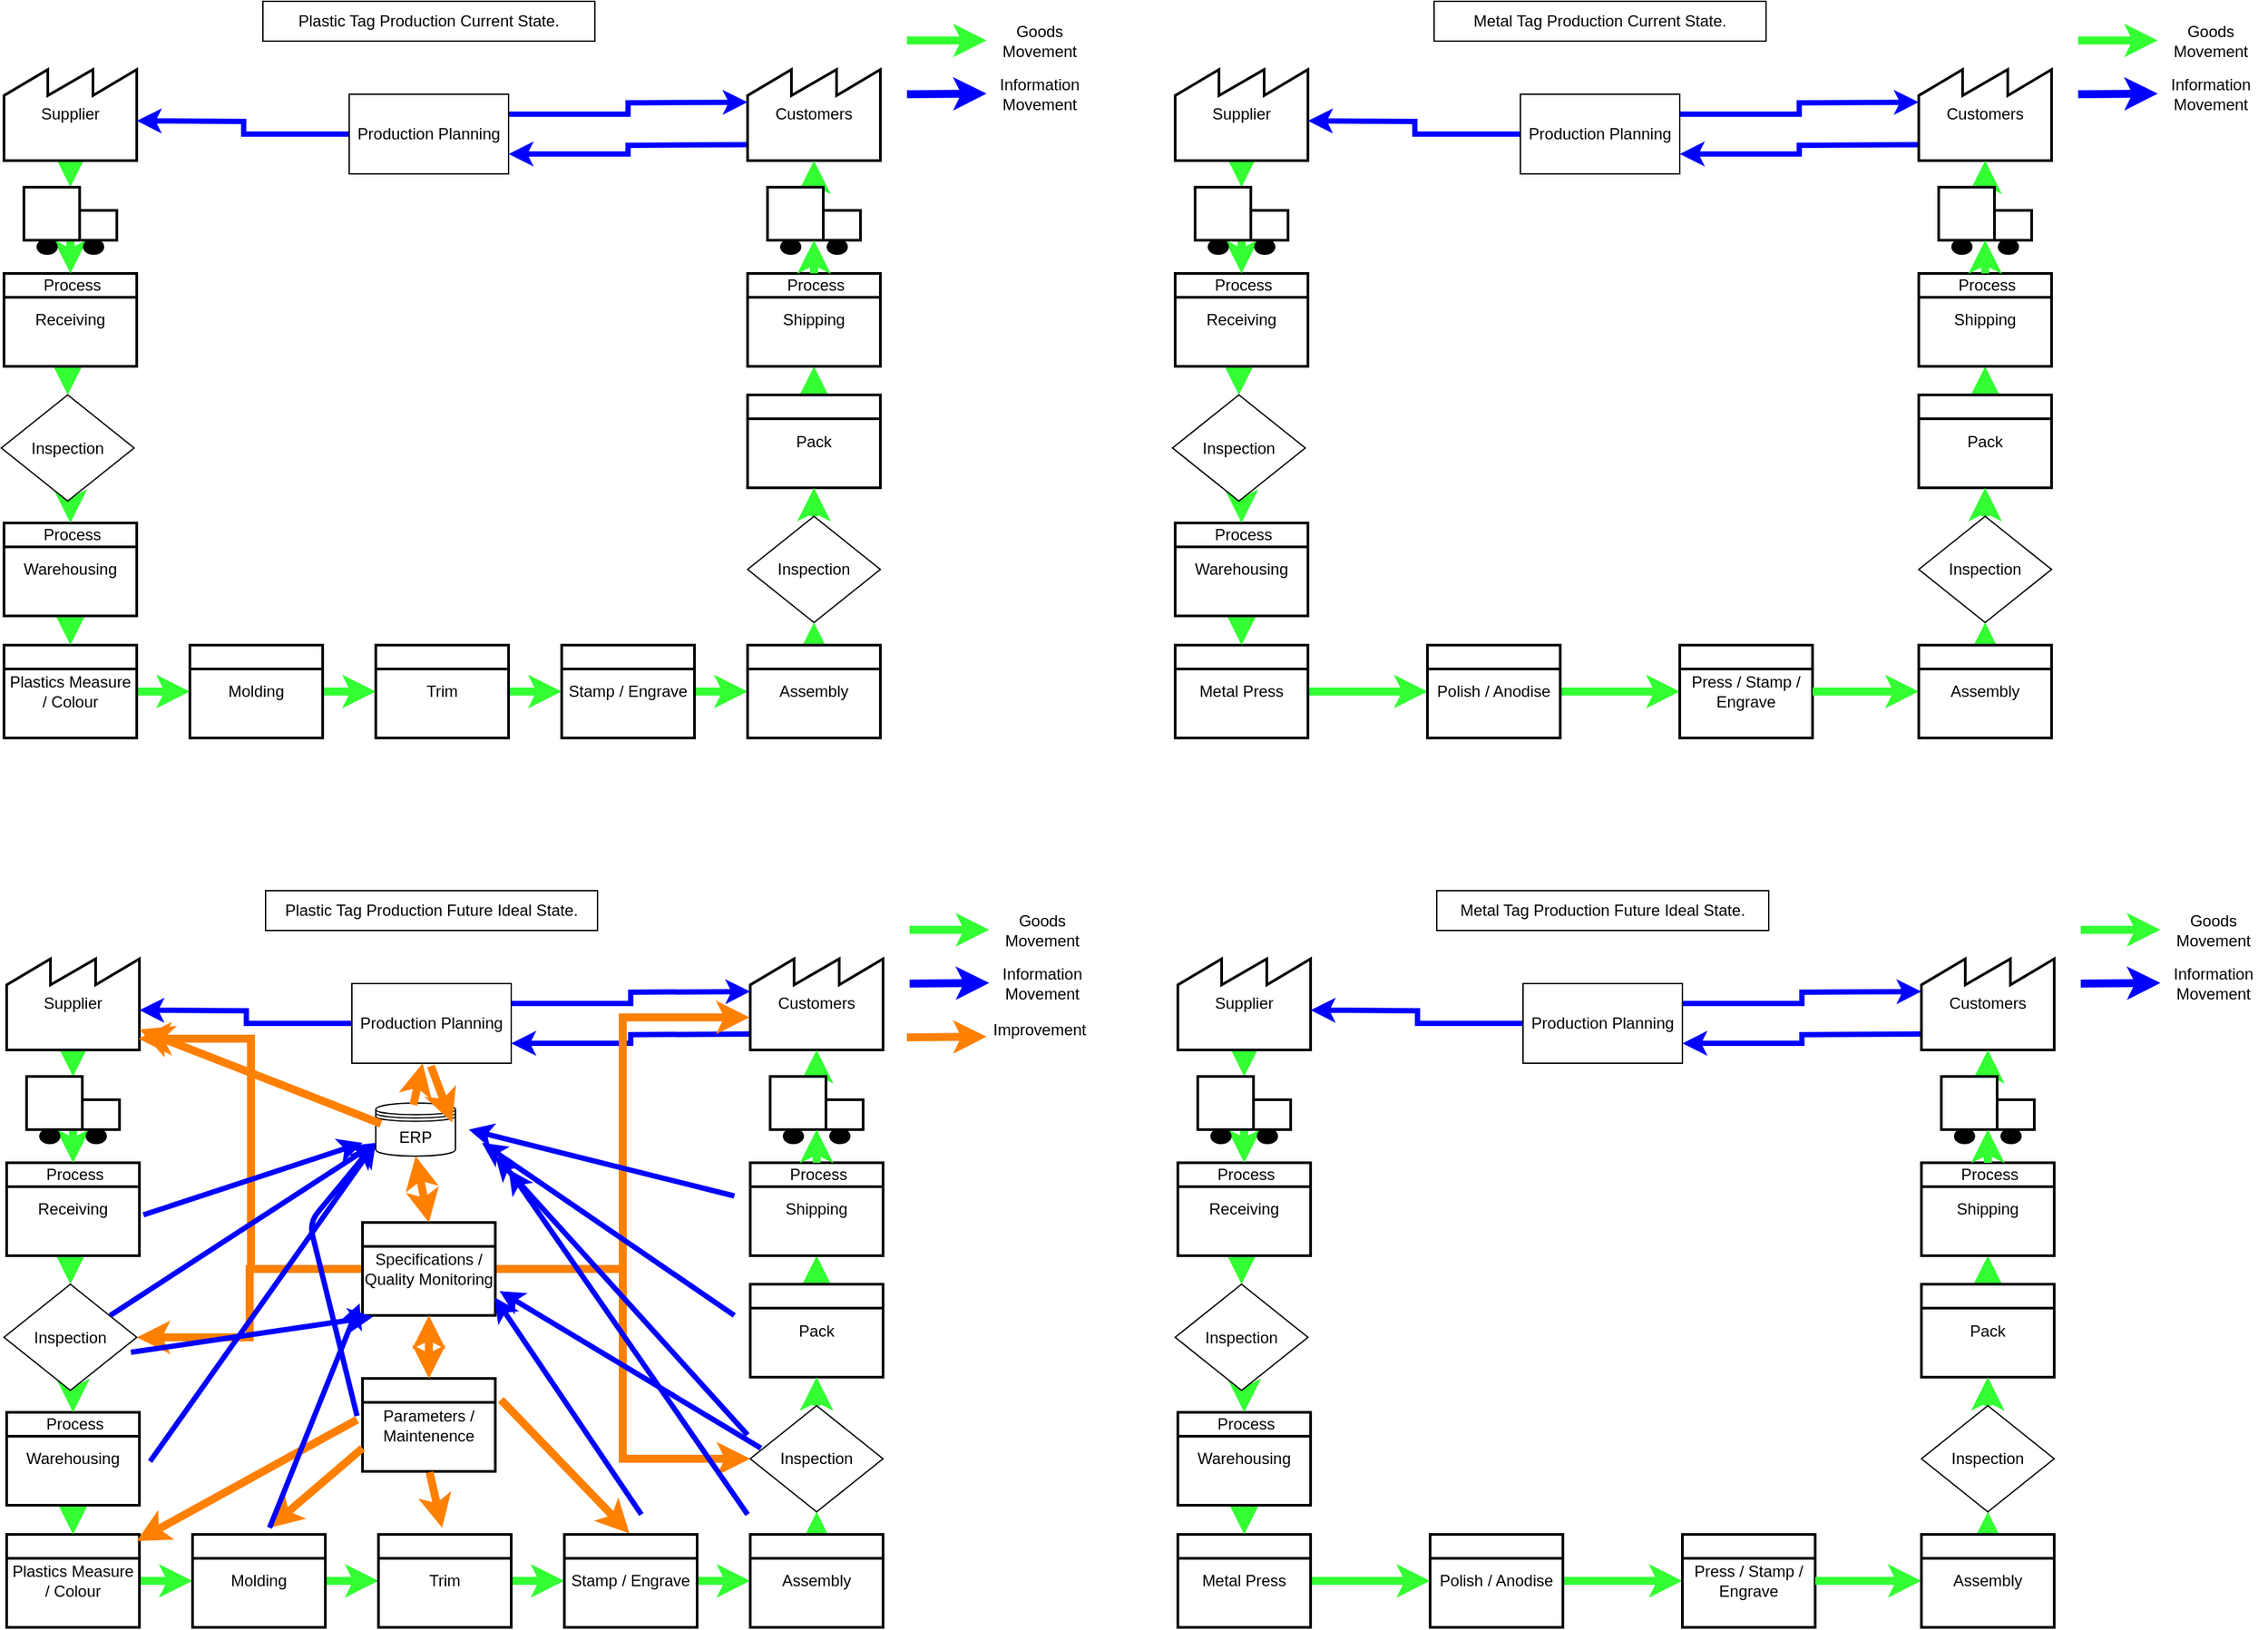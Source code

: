 <mxfile version="12.2.6" type="github" pages="1">
  <diagram id="fSTnjUqxozyH1WXjW2u6" name="Page-1">
    <mxGraphModel dx="1159" dy="628" grid="1" gridSize="10" guides="0" tooltips="1" connect="0" arrows="1" fold="1" page="1" pageScale="1" pageWidth="2336" pageHeight="1654" math="0" shadow="0">
      <root>
        <mxCell id="0"/>
        <mxCell id="1" parent="0"/>
        <mxCell id="w_aG6IEqKRQUaumx8HUq-19" style="edgeStyle=orthogonalEdgeStyle;rounded=0;orthogonalLoop=1;jettySize=auto;html=1;exitX=0.5;exitY=1;exitDx=0;exitDy=0;entryX=0.5;entryY=0;entryDx=0;entryDy=0;strokeWidth=6;strokeColor=#33FF33;" parent="1" target="w_aG6IEqKRQUaumx8HUq-13" edge="1">
          <mxGeometry relative="1" as="geometry">
            <mxPoint x="90" y="135" as="sourcePoint"/>
          </mxGeometry>
        </mxCell>
        <mxCell id="w_aG6IEqKRQUaumx8HUq-1" value="Supplier" style="strokeWidth=2;html=1;shape=mxgraph.lean_mapping.outside_sources;whiteSpace=wrap;align=center;" parent="1" vertex="1">
          <mxGeometry x="40" y="60" width="100" height="70" as="geometry"/>
        </mxCell>
        <mxCell id="w_aG6IEqKRQUaumx8HUq-10" style="edgeStyle=orthogonalEdgeStyle;rounded=0;orthogonalLoop=1;jettySize=auto;html=1;exitX=0;exitY=0.75;exitDx=0;exitDy=0;entryX=1;entryY=0.75;entryDx=0;entryDy=0;strokeColor=#0000FF;strokeWidth=4;" parent="1" target="w_aG6IEqKRQUaumx8HUq-7" edge="1">
          <mxGeometry relative="1" as="geometry">
            <mxPoint x="600" y="118" as="sourcePoint"/>
          </mxGeometry>
        </mxCell>
        <mxCell id="w_aG6IEqKRQUaumx8HUq-2" value="Customers" style="strokeWidth=2;html=1;shape=mxgraph.lean_mapping.outside_sources;whiteSpace=wrap;align=center;" parent="1" vertex="1">
          <mxGeometry x="600" y="60" width="100" height="70" as="geometry"/>
        </mxCell>
        <mxCell id="w_aG6IEqKRQUaumx8HUq-45" style="edgeStyle=orthogonalEdgeStyle;rounded=0;orthogonalLoop=1;jettySize=auto;html=1;exitX=1;exitY=0.5;exitDx=0;exitDy=0;entryX=0;entryY=0.5;entryDx=0;entryDy=0;strokeWidth=6;strokeColor=#33FF33;" parent="1" source="w_aG6IEqKRQUaumx8HUq-5" target="w_aG6IEqKRQUaumx8HUq-28" edge="1">
          <mxGeometry relative="1" as="geometry"/>
        </mxCell>
        <mxCell id="w_aG6IEqKRQUaumx8HUq-5" value="Plastics Measure / Colour" style="strokeWidth=2;html=1;shape=mxgraph.lean_mapping.manufacturing_process;fontSize=12;verticalAlign=middle;html=1;align=center;whiteSpace=wrap;" parent="1" vertex="1">
          <mxGeometry x="40" y="495" width="100" height="70" as="geometry"/>
        </mxCell>
        <mxCell id="w_aG6IEqKRQUaumx8HUq-8" style="edgeStyle=orthogonalEdgeStyle;rounded=0;orthogonalLoop=1;jettySize=auto;html=1;exitX=0;exitY=0.5;exitDx=0;exitDy=0;entryX=1;entryY=0.5;entryDx=0;entryDy=0;strokeColor=#0000FF;strokeWidth=4;" parent="1" source="w_aG6IEqKRQUaumx8HUq-7" edge="1">
          <mxGeometry relative="1" as="geometry">
            <mxPoint x="140" y="100" as="targetPoint"/>
          </mxGeometry>
        </mxCell>
        <mxCell id="w_aG6IEqKRQUaumx8HUq-9" style="edgeStyle=orthogonalEdgeStyle;rounded=0;orthogonalLoop=1;jettySize=auto;html=1;exitX=1;exitY=0.25;exitDx=0;exitDy=0;entryX=0;entryY=0.3;entryDx=0;entryDy=0;strokeColor=#0000FF;strokeWidth=4;" parent="1" source="w_aG6IEqKRQUaumx8HUq-7" edge="1">
          <mxGeometry relative="1" as="geometry">
            <mxPoint x="600" y="86" as="targetPoint"/>
          </mxGeometry>
        </mxCell>
        <mxCell id="w_aG6IEqKRQUaumx8HUq-7" value="Production Planning" style="rounded=0;whiteSpace=wrap;html=1;" parent="1" vertex="1">
          <mxGeometry x="300" y="80" width="120" height="60" as="geometry"/>
        </mxCell>
        <mxCell id="w_aG6IEqKRQUaumx8HUq-46" style="edgeStyle=orthogonalEdgeStyle;rounded=0;orthogonalLoop=1;jettySize=auto;html=1;exitX=0.5;exitY=1;exitDx=0;exitDy=0;entryX=0.5;entryY=0;entryDx=0;entryDy=0;strokeWidth=6;strokeColor=#33FF33;" parent="1" source="w_aG6IEqKRQUaumx8HUq-11" target="w_aG6IEqKRQUaumx8HUq-27" edge="1">
          <mxGeometry relative="1" as="geometry"/>
        </mxCell>
        <mxCell id="w_aG6IEqKRQUaumx8HUq-11" value="Receiving" style="strokeWidth=2;html=1;shape=mxgraph.lean_mapping.manufacturing_process;fontSize=12;verticalAlign=middle;html=1;align=center;whiteSpace=wrap;" parent="1" vertex="1">
          <mxGeometry x="40" y="215" width="100" height="70" as="geometry"/>
        </mxCell>
        <mxCell id="w_aG6IEqKRQUaumx8HUq-12" value="Process" style="text;fontSize=12;spacingLeft=2;verticalAlign=top;html=1;align=center;spacingTop=-5;resizeWidth=1;" parent="w_aG6IEqKRQUaumx8HUq-11" vertex="1">
          <mxGeometry width="100" height="13" as="geometry"/>
        </mxCell>
        <mxCell id="w_aG6IEqKRQUaumx8HUq-20" style="edgeStyle=orthogonalEdgeStyle;rounded=0;orthogonalLoop=1;jettySize=auto;html=1;exitX=0.5;exitY=0.8;exitDx=0;exitDy=0;exitPerimeter=0;entryX=0.5;entryY=0;entryDx=0;entryDy=0;strokeWidth=6;strokeColor=#33FF33;" parent="1" source="w_aG6IEqKRQUaumx8HUq-13" target="w_aG6IEqKRQUaumx8HUq-12" edge="1">
          <mxGeometry relative="1" as="geometry"/>
        </mxCell>
        <mxCell id="w_aG6IEqKRQUaumx8HUq-13" value="" style="strokeWidth=2;html=1;shape=mxgraph.lean_mapping.truck_shipment;" parent="1" vertex="1">
          <mxGeometry x="55" y="150" width="70" height="50" as="geometry"/>
        </mxCell>
        <mxCell id="w_aG6IEqKRQUaumx8HUq-25" style="edgeStyle=orthogonalEdgeStyle;rounded=0;orthogonalLoop=1;jettySize=auto;html=1;exitX=0.5;exitY=1;exitDx=0;exitDy=0;entryX=0.5;entryY=0;entryDx=0;entryDy=0;" parent="1" target="w_aG6IEqKRQUaumx8HUq-24" edge="1">
          <mxGeometry relative="1" as="geometry">
            <mxPoint x="90" y="435" as="sourcePoint"/>
          </mxGeometry>
        </mxCell>
        <mxCell id="w_aG6IEqKRQUaumx8HUq-48" style="edgeStyle=orthogonalEdgeStyle;rounded=0;orthogonalLoop=1;jettySize=auto;html=1;exitX=0.5;exitY=1;exitDx=0;exitDy=0;entryX=0.5;entryY=0;entryDx=0;entryDy=0;strokeColor=#33FF33;strokeWidth=6;" parent="1" source="w_aG6IEqKRQUaumx8HUq-23" target="w_aG6IEqKRQUaumx8HUq-5" edge="1">
          <mxGeometry relative="1" as="geometry"/>
        </mxCell>
        <mxCell id="w_aG6IEqKRQUaumx8HUq-23" value="Warehousing" style="strokeWidth=2;html=1;shape=mxgraph.lean_mapping.manufacturing_process;fontSize=12;verticalAlign=middle;html=1;align=center;whiteSpace=wrap;" parent="1" vertex="1">
          <mxGeometry x="40" y="403" width="100" height="70" as="geometry"/>
        </mxCell>
        <mxCell id="w_aG6IEqKRQUaumx8HUq-24" value="Process" style="text;fontSize=12;spacingLeft=2;verticalAlign=top;html=1;align=center;spacingTop=-5;resizeWidth=1;" parent="w_aG6IEqKRQUaumx8HUq-23" vertex="1">
          <mxGeometry width="100" height="13" as="geometry"/>
        </mxCell>
        <mxCell id="w_aG6IEqKRQUaumx8HUq-47" style="edgeStyle=orthogonalEdgeStyle;rounded=0;orthogonalLoop=1;jettySize=auto;html=1;exitX=0.5;exitY=1;exitDx=0;exitDy=0;entryX=0.5;entryY=0;entryDx=0;entryDy=0;strokeColor=#33FF33;strokeWidth=6;" parent="1" source="w_aG6IEqKRQUaumx8HUq-27" target="w_aG6IEqKRQUaumx8HUq-24" edge="1">
          <mxGeometry relative="1" as="geometry"/>
        </mxCell>
        <mxCell id="w_aG6IEqKRQUaumx8HUq-27" value="Inspection" style="rhombus;whiteSpace=wrap;html=1;" parent="1" vertex="1">
          <mxGeometry x="38" y="306.5" width="100" height="80" as="geometry"/>
        </mxCell>
        <mxCell id="w_aG6IEqKRQUaumx8HUq-44" style="edgeStyle=orthogonalEdgeStyle;rounded=0;orthogonalLoop=1;jettySize=auto;html=1;exitX=1;exitY=0.5;exitDx=0;exitDy=0;entryX=0;entryY=0.5;entryDx=0;entryDy=0;strokeColor=#33FF33;strokeWidth=6;" parent="1" source="w_aG6IEqKRQUaumx8HUq-28" target="w_aG6IEqKRQUaumx8HUq-29" edge="1">
          <mxGeometry relative="1" as="geometry"/>
        </mxCell>
        <mxCell id="w_aG6IEqKRQUaumx8HUq-28" value="Molding" style="strokeWidth=2;html=1;shape=mxgraph.lean_mapping.manufacturing_process;fontSize=12;verticalAlign=middle;html=1;align=center;whiteSpace=wrap;" parent="1" vertex="1">
          <mxGeometry x="180" y="495" width="100" height="70" as="geometry"/>
        </mxCell>
        <mxCell id="w_aG6IEqKRQUaumx8HUq-43" style="edgeStyle=orthogonalEdgeStyle;rounded=0;orthogonalLoop=1;jettySize=auto;html=1;exitX=1;exitY=0.5;exitDx=0;exitDy=0;entryX=0;entryY=0.5;entryDx=0;entryDy=0;strokeWidth=6;strokeColor=#33FF33;" parent="1" source="w_aG6IEqKRQUaumx8HUq-29" target="w_aG6IEqKRQUaumx8HUq-30" edge="1">
          <mxGeometry relative="1" as="geometry"/>
        </mxCell>
        <mxCell id="w_aG6IEqKRQUaumx8HUq-29" value="Trim" style="strokeWidth=2;html=1;shape=mxgraph.lean_mapping.manufacturing_process;fontSize=12;verticalAlign=middle;html=1;align=center;whiteSpace=wrap;" parent="1" vertex="1">
          <mxGeometry x="320" y="495" width="100" height="70" as="geometry"/>
        </mxCell>
        <mxCell id="w_aG6IEqKRQUaumx8HUq-42" style="edgeStyle=orthogonalEdgeStyle;rounded=0;orthogonalLoop=1;jettySize=auto;html=1;exitX=1;exitY=0.5;exitDx=0;exitDy=0;entryX=0;entryY=0.5;entryDx=0;entryDy=0;strokeColor=#33FF33;strokeWidth=6;" parent="1" source="w_aG6IEqKRQUaumx8HUq-30" target="w_aG6IEqKRQUaumx8HUq-31" edge="1">
          <mxGeometry relative="1" as="geometry"/>
        </mxCell>
        <mxCell id="w_aG6IEqKRQUaumx8HUq-30" value="Stamp / Engrave" style="strokeWidth=2;html=1;shape=mxgraph.lean_mapping.manufacturing_process;fontSize=12;verticalAlign=middle;html=1;align=center;whiteSpace=wrap;" parent="1" vertex="1">
          <mxGeometry x="460" y="495" width="100" height="70" as="geometry"/>
        </mxCell>
        <mxCell id="w_aG6IEqKRQUaumx8HUq-41" style="edgeStyle=orthogonalEdgeStyle;rounded=0;orthogonalLoop=1;jettySize=auto;html=1;exitX=0.5;exitY=0;exitDx=0;exitDy=0;entryX=0.5;entryY=1;entryDx=0;entryDy=0;strokeWidth=6;strokeColor=#33FF33;" parent="1" source="w_aG6IEqKRQUaumx8HUq-31" target="w_aG6IEqKRQUaumx8HUq-33" edge="1">
          <mxGeometry relative="1" as="geometry"/>
        </mxCell>
        <mxCell id="w_aG6IEqKRQUaumx8HUq-31" value="Assembly" style="strokeWidth=2;html=1;shape=mxgraph.lean_mapping.manufacturing_process;fontSize=12;verticalAlign=middle;html=1;align=center;whiteSpace=wrap;" parent="1" vertex="1">
          <mxGeometry x="600" y="495" width="100" height="70" as="geometry"/>
        </mxCell>
        <mxCell id="w_aG6IEqKRQUaumx8HUq-39" style="edgeStyle=orthogonalEdgeStyle;rounded=0;orthogonalLoop=1;jettySize=auto;html=1;exitX=0.5;exitY=0;exitDx=0;exitDy=0;entryX=0.5;entryY=1;entryDx=0;entryDy=0;strokeWidth=6;strokeColor=#33FF33;" parent="1" source="w_aG6IEqKRQUaumx8HUq-32" target="w_aG6IEqKRQUaumx8HUq-34" edge="1">
          <mxGeometry relative="1" as="geometry"/>
        </mxCell>
        <mxCell id="w_aG6IEqKRQUaumx8HUq-32" value="Pack" style="strokeWidth=2;html=1;shape=mxgraph.lean_mapping.manufacturing_process;fontSize=12;verticalAlign=middle;html=1;align=center;whiteSpace=wrap;" parent="1" vertex="1">
          <mxGeometry x="600" y="306.5" width="100" height="70" as="geometry"/>
        </mxCell>
        <mxCell id="w_aG6IEqKRQUaumx8HUq-40" style="edgeStyle=orthogonalEdgeStyle;rounded=0;orthogonalLoop=1;jettySize=auto;html=1;exitX=0.5;exitY=0;exitDx=0;exitDy=0;entryX=0.5;entryY=1;entryDx=0;entryDy=0;strokeWidth=6;strokeColor=#33FF33;" parent="1" source="w_aG6IEqKRQUaumx8HUq-33" target="w_aG6IEqKRQUaumx8HUq-32" edge="1">
          <mxGeometry relative="1" as="geometry"/>
        </mxCell>
        <mxCell id="w_aG6IEqKRQUaumx8HUq-33" value="Inspection" style="rhombus;whiteSpace=wrap;html=1;" parent="1" vertex="1">
          <mxGeometry x="600" y="398" width="100" height="80" as="geometry"/>
        </mxCell>
        <mxCell id="w_aG6IEqKRQUaumx8HUq-34" value="Shipping" style="strokeWidth=2;html=1;shape=mxgraph.lean_mapping.manufacturing_process;fontSize=12;verticalAlign=middle;html=1;align=center;whiteSpace=wrap;" parent="1" vertex="1">
          <mxGeometry x="600" y="215" width="100" height="70" as="geometry"/>
        </mxCell>
        <mxCell id="w_aG6IEqKRQUaumx8HUq-35" value="Process" style="text;fontSize=12;spacingLeft=2;verticalAlign=top;html=1;align=center;spacingTop=-5;resizeWidth=1;" parent="w_aG6IEqKRQUaumx8HUq-34" vertex="1">
          <mxGeometry width="100" height="13" as="geometry"/>
        </mxCell>
        <mxCell id="w_aG6IEqKRQUaumx8HUq-38" style="edgeStyle=orthogonalEdgeStyle;rounded=0;orthogonalLoop=1;jettySize=auto;html=1;exitX=0.5;exitY=0;exitDx=0;exitDy=0;entryX=0.5;entryY=1;entryDx=0;entryDy=0;strokeColor=#33FF33;strokeWidth=6;" parent="1" source="w_aG6IEqKRQUaumx8HUq-36" target="w_aG6IEqKRQUaumx8HUq-2" edge="1">
          <mxGeometry relative="1" as="geometry">
            <mxPoint x="650" y="135" as="targetPoint"/>
          </mxGeometry>
        </mxCell>
        <mxCell id="w_aG6IEqKRQUaumx8HUq-36" value="" style="strokeWidth=2;html=1;shape=mxgraph.lean_mapping.truck_shipment;" parent="1" vertex="1">
          <mxGeometry x="615" y="150" width="70" height="50" as="geometry"/>
        </mxCell>
        <mxCell id="w_aG6IEqKRQUaumx8HUq-37" style="edgeStyle=orthogonalEdgeStyle;rounded=0;orthogonalLoop=1;jettySize=auto;html=1;exitX=0.5;exitY=0;exitDx=0;exitDy=0;entryX=0.5;entryY=0.8;entryDx=0;entryDy=0;entryPerimeter=0;strokeWidth=6;strokeColor=#33FF33;" parent="1" source="w_aG6IEqKRQUaumx8HUq-35" target="w_aG6IEqKRQUaumx8HUq-36" edge="1">
          <mxGeometry relative="1" as="geometry"/>
        </mxCell>
        <mxCell id="w_aG6IEqKRQUaumx8HUq-49" value="Plastic Tag Production Current State." style="rounded=0;whiteSpace=wrap;html=1;align=center;" parent="1" vertex="1">
          <mxGeometry x="235" y="10" width="250" height="30" as="geometry"/>
        </mxCell>
        <mxCell id="w_aG6IEqKRQUaumx8HUq-50" value="" style="endArrow=classic;html=1;strokeColor=#0000FF;strokeWidth=6;" parent="1" edge="1">
          <mxGeometry width="50" height="50" relative="1" as="geometry">
            <mxPoint x="720" y="80" as="sourcePoint"/>
            <mxPoint x="780" y="79.5" as="targetPoint"/>
          </mxGeometry>
        </mxCell>
        <mxCell id="w_aG6IEqKRQUaumx8HUq-51" value="" style="endArrow=classic;html=1;strokeColor=#33FF33;strokeWidth=6;" parent="1" edge="1">
          <mxGeometry width="50" height="50" relative="1" as="geometry">
            <mxPoint x="720" y="39.5" as="sourcePoint"/>
            <mxPoint x="780" y="39.5" as="targetPoint"/>
          </mxGeometry>
        </mxCell>
        <mxCell id="w_aG6IEqKRQUaumx8HUq-54" value="Goods Movement" style="text;html=1;strokeColor=none;fillColor=none;align=center;verticalAlign=middle;whiteSpace=wrap;rounded=0;" parent="1" vertex="1">
          <mxGeometry x="780" y="25" width="80" height="30" as="geometry"/>
        </mxCell>
        <mxCell id="w_aG6IEqKRQUaumx8HUq-56" value="Information Movement" style="text;html=1;strokeColor=none;fillColor=none;align=center;verticalAlign=middle;whiteSpace=wrap;rounded=0;" parent="1" vertex="1">
          <mxGeometry x="780" y="65" width="80" height="30" as="geometry"/>
        </mxCell>
        <mxCell id="w_aG6IEqKRQUaumx8HUq-57" style="edgeStyle=orthogonalEdgeStyle;rounded=0;orthogonalLoop=1;jettySize=auto;html=1;exitX=0.5;exitY=1;exitDx=0;exitDy=0;entryX=0.5;entryY=0;entryDx=0;entryDy=0;strokeWidth=6;strokeColor=#33FF33;" parent="1" target="w_aG6IEqKRQUaumx8HUq-70" edge="1">
          <mxGeometry relative="1" as="geometry">
            <mxPoint x="972" y="135" as="sourcePoint"/>
          </mxGeometry>
        </mxCell>
        <mxCell id="w_aG6IEqKRQUaumx8HUq-58" value="Supplier" style="strokeWidth=2;html=1;shape=mxgraph.lean_mapping.outside_sources;whiteSpace=wrap;align=center;" parent="1" vertex="1">
          <mxGeometry x="922" y="60" width="100" height="70" as="geometry"/>
        </mxCell>
        <mxCell id="w_aG6IEqKRQUaumx8HUq-59" style="edgeStyle=orthogonalEdgeStyle;rounded=0;orthogonalLoop=1;jettySize=auto;html=1;exitX=0;exitY=0.75;exitDx=0;exitDy=0;entryX=1;entryY=0.75;entryDx=0;entryDy=0;strokeColor=#0000FF;strokeWidth=4;" parent="1" target="w_aG6IEqKRQUaumx8HUq-65" edge="1">
          <mxGeometry relative="1" as="geometry">
            <mxPoint x="1482" y="118" as="sourcePoint"/>
          </mxGeometry>
        </mxCell>
        <mxCell id="w_aG6IEqKRQUaumx8HUq-60" value="Customers" style="strokeWidth=2;html=1;shape=mxgraph.lean_mapping.outside_sources;whiteSpace=wrap;align=center;" parent="1" vertex="1">
          <mxGeometry x="1482" y="60" width="100" height="70" as="geometry"/>
        </mxCell>
        <mxCell id="w_aG6IEqKRQUaumx8HUq-61" style="edgeStyle=orthogonalEdgeStyle;rounded=0;orthogonalLoop=1;jettySize=auto;html=1;exitX=1;exitY=0.5;exitDx=0;exitDy=0;entryX=0;entryY=0.5;entryDx=0;entryDy=0;strokeWidth=6;strokeColor=#33FF33;" parent="1" source="w_aG6IEqKRQUaumx8HUq-62" target="w_aG6IEqKRQUaumx8HUq-78" edge="1">
          <mxGeometry relative="1" as="geometry"/>
        </mxCell>
        <mxCell id="w_aG6IEqKRQUaumx8HUq-62" value="Metal Press" style="strokeWidth=2;html=1;shape=mxgraph.lean_mapping.manufacturing_process;fontSize=12;verticalAlign=middle;html=1;align=center;whiteSpace=wrap;" parent="1" vertex="1">
          <mxGeometry x="922" y="495" width="100" height="70" as="geometry"/>
        </mxCell>
        <mxCell id="w_aG6IEqKRQUaumx8HUq-63" style="edgeStyle=orthogonalEdgeStyle;rounded=0;orthogonalLoop=1;jettySize=auto;html=1;exitX=0;exitY=0.5;exitDx=0;exitDy=0;entryX=1;entryY=0.5;entryDx=0;entryDy=0;strokeColor=#0000FF;strokeWidth=4;" parent="1" source="w_aG6IEqKRQUaumx8HUq-65" edge="1">
          <mxGeometry relative="1" as="geometry">
            <mxPoint x="1022" y="100" as="targetPoint"/>
          </mxGeometry>
        </mxCell>
        <mxCell id="w_aG6IEqKRQUaumx8HUq-64" style="edgeStyle=orthogonalEdgeStyle;rounded=0;orthogonalLoop=1;jettySize=auto;html=1;exitX=1;exitY=0.25;exitDx=0;exitDy=0;entryX=0;entryY=0.3;entryDx=0;entryDy=0;strokeColor=#0000FF;strokeWidth=4;" parent="1" source="w_aG6IEqKRQUaumx8HUq-65" edge="1">
          <mxGeometry relative="1" as="geometry">
            <mxPoint x="1482" y="86" as="targetPoint"/>
          </mxGeometry>
        </mxCell>
        <mxCell id="w_aG6IEqKRQUaumx8HUq-65" value="Production Planning" style="rounded=0;whiteSpace=wrap;html=1;" parent="1" vertex="1">
          <mxGeometry x="1182" y="80" width="120" height="60" as="geometry"/>
        </mxCell>
        <mxCell id="w_aG6IEqKRQUaumx8HUq-66" style="edgeStyle=orthogonalEdgeStyle;rounded=0;orthogonalLoop=1;jettySize=auto;html=1;exitX=0.5;exitY=1;exitDx=0;exitDy=0;entryX=0.5;entryY=0;entryDx=0;entryDy=0;strokeWidth=6;strokeColor=#33FF33;" parent="1" source="w_aG6IEqKRQUaumx8HUq-67" target="w_aG6IEqKRQUaumx8HUq-76" edge="1">
          <mxGeometry relative="1" as="geometry"/>
        </mxCell>
        <mxCell id="w_aG6IEqKRQUaumx8HUq-67" value="Receiving" style="strokeWidth=2;html=1;shape=mxgraph.lean_mapping.manufacturing_process;fontSize=12;verticalAlign=middle;html=1;align=center;whiteSpace=wrap;" parent="1" vertex="1">
          <mxGeometry x="922" y="215" width="100" height="70" as="geometry"/>
        </mxCell>
        <mxCell id="w_aG6IEqKRQUaumx8HUq-68" value="Process" style="text;fontSize=12;spacingLeft=2;verticalAlign=top;html=1;align=center;spacingTop=-5;resizeWidth=1;" parent="w_aG6IEqKRQUaumx8HUq-67" vertex="1">
          <mxGeometry width="100" height="13" as="geometry"/>
        </mxCell>
        <mxCell id="w_aG6IEqKRQUaumx8HUq-69" style="edgeStyle=orthogonalEdgeStyle;rounded=0;orthogonalLoop=1;jettySize=auto;html=1;exitX=0.5;exitY=0.8;exitDx=0;exitDy=0;exitPerimeter=0;entryX=0.5;entryY=0;entryDx=0;entryDy=0;strokeWidth=6;strokeColor=#33FF33;" parent="1" source="w_aG6IEqKRQUaumx8HUq-70" target="w_aG6IEqKRQUaumx8HUq-68" edge="1">
          <mxGeometry relative="1" as="geometry"/>
        </mxCell>
        <mxCell id="w_aG6IEqKRQUaumx8HUq-70" value="" style="strokeWidth=2;html=1;shape=mxgraph.lean_mapping.truck_shipment;" parent="1" vertex="1">
          <mxGeometry x="937" y="150" width="70" height="50" as="geometry"/>
        </mxCell>
        <mxCell id="w_aG6IEqKRQUaumx8HUq-71" style="edgeStyle=orthogonalEdgeStyle;rounded=0;orthogonalLoop=1;jettySize=auto;html=1;exitX=0.5;exitY=1;exitDx=0;exitDy=0;entryX=0.5;entryY=0;entryDx=0;entryDy=0;" parent="1" target="w_aG6IEqKRQUaumx8HUq-74" edge="1">
          <mxGeometry relative="1" as="geometry">
            <mxPoint x="972" y="435" as="sourcePoint"/>
          </mxGeometry>
        </mxCell>
        <mxCell id="w_aG6IEqKRQUaumx8HUq-72" style="edgeStyle=orthogonalEdgeStyle;rounded=0;orthogonalLoop=1;jettySize=auto;html=1;exitX=0.5;exitY=1;exitDx=0;exitDy=0;entryX=0.5;entryY=0;entryDx=0;entryDy=0;strokeColor=#33FF33;strokeWidth=6;" parent="1" source="w_aG6IEqKRQUaumx8HUq-73" target="w_aG6IEqKRQUaumx8HUq-62" edge="1">
          <mxGeometry relative="1" as="geometry"/>
        </mxCell>
        <mxCell id="w_aG6IEqKRQUaumx8HUq-73" value="Warehousing" style="strokeWidth=2;html=1;shape=mxgraph.lean_mapping.manufacturing_process;fontSize=12;verticalAlign=middle;html=1;align=center;whiteSpace=wrap;" parent="1" vertex="1">
          <mxGeometry x="922" y="403" width="100" height="70" as="geometry"/>
        </mxCell>
        <mxCell id="w_aG6IEqKRQUaumx8HUq-74" value="Process" style="text;fontSize=12;spacingLeft=2;verticalAlign=top;html=1;align=center;spacingTop=-5;resizeWidth=1;" parent="w_aG6IEqKRQUaumx8HUq-73" vertex="1">
          <mxGeometry width="100" height="13" as="geometry"/>
        </mxCell>
        <mxCell id="w_aG6IEqKRQUaumx8HUq-75" style="edgeStyle=orthogonalEdgeStyle;rounded=0;orthogonalLoop=1;jettySize=auto;html=1;exitX=0.5;exitY=1;exitDx=0;exitDy=0;entryX=0.5;entryY=0;entryDx=0;entryDy=0;strokeColor=#33FF33;strokeWidth=6;" parent="1" source="w_aG6IEqKRQUaumx8HUq-76" target="w_aG6IEqKRQUaumx8HUq-74" edge="1">
          <mxGeometry relative="1" as="geometry"/>
        </mxCell>
        <mxCell id="w_aG6IEqKRQUaumx8HUq-76" value="Inspection" style="rhombus;whiteSpace=wrap;html=1;" parent="1" vertex="1">
          <mxGeometry x="920" y="306.5" width="100" height="80" as="geometry"/>
        </mxCell>
        <mxCell id="w_aG6IEqKRQUaumx8HUq-77" style="edgeStyle=orthogonalEdgeStyle;rounded=0;orthogonalLoop=1;jettySize=auto;html=1;exitX=1;exitY=0.5;exitDx=0;exitDy=0;entryX=0;entryY=0.5;entryDx=0;entryDy=0;strokeColor=#33FF33;strokeWidth=6;" parent="1" source="w_aG6IEqKRQUaumx8HUq-78" target="w_aG6IEqKRQUaumx8HUq-80" edge="1">
          <mxGeometry relative="1" as="geometry"/>
        </mxCell>
        <mxCell id="w_aG6IEqKRQUaumx8HUq-78" value="Polish / Anodise" style="strokeWidth=2;html=1;shape=mxgraph.lean_mapping.manufacturing_process;fontSize=12;verticalAlign=middle;html=1;align=center;whiteSpace=wrap;" parent="1" vertex="1">
          <mxGeometry x="1112" y="495" width="100" height="70" as="geometry"/>
        </mxCell>
        <mxCell id="w_aG6IEqKRQUaumx8HUq-80" value="Press / Stamp / Engrave" style="strokeWidth=2;html=1;shape=mxgraph.lean_mapping.manufacturing_process;fontSize=12;verticalAlign=middle;html=1;align=center;whiteSpace=wrap;" parent="1" vertex="1">
          <mxGeometry x="1302" y="495" width="100" height="70" as="geometry"/>
        </mxCell>
        <mxCell id="w_aG6IEqKRQUaumx8HUq-81" style="edgeStyle=orthogonalEdgeStyle;rounded=0;orthogonalLoop=1;jettySize=auto;html=1;exitX=1;exitY=0.5;exitDx=0;exitDy=0;entryX=0;entryY=0.5;entryDx=0;entryDy=0;strokeColor=#33FF33;strokeWidth=6;" parent="1" source="w_aG6IEqKRQUaumx8HUq-80" target="w_aG6IEqKRQUaumx8HUq-84" edge="1">
          <mxGeometry relative="1" as="geometry">
            <mxPoint x="1442" y="530" as="sourcePoint"/>
          </mxGeometry>
        </mxCell>
        <mxCell id="w_aG6IEqKRQUaumx8HUq-83" style="edgeStyle=orthogonalEdgeStyle;rounded=0;orthogonalLoop=1;jettySize=auto;html=1;exitX=0.5;exitY=0;exitDx=0;exitDy=0;entryX=0.5;entryY=1;entryDx=0;entryDy=0;strokeWidth=6;strokeColor=#33FF33;" parent="1" source="w_aG6IEqKRQUaumx8HUq-84" target="w_aG6IEqKRQUaumx8HUq-88" edge="1">
          <mxGeometry relative="1" as="geometry"/>
        </mxCell>
        <mxCell id="w_aG6IEqKRQUaumx8HUq-84" value="Assembly" style="strokeWidth=2;html=1;shape=mxgraph.lean_mapping.manufacturing_process;fontSize=12;verticalAlign=middle;html=1;align=center;whiteSpace=wrap;" parent="1" vertex="1">
          <mxGeometry x="1482" y="495" width="100" height="70" as="geometry"/>
        </mxCell>
        <mxCell id="w_aG6IEqKRQUaumx8HUq-85" style="edgeStyle=orthogonalEdgeStyle;rounded=0;orthogonalLoop=1;jettySize=auto;html=1;exitX=0.5;exitY=0;exitDx=0;exitDy=0;entryX=0.5;entryY=1;entryDx=0;entryDy=0;strokeWidth=6;strokeColor=#33FF33;" parent="1" source="w_aG6IEqKRQUaumx8HUq-86" target="w_aG6IEqKRQUaumx8HUq-89" edge="1">
          <mxGeometry relative="1" as="geometry"/>
        </mxCell>
        <mxCell id="w_aG6IEqKRQUaumx8HUq-86" value="Pack" style="strokeWidth=2;html=1;shape=mxgraph.lean_mapping.manufacturing_process;fontSize=12;verticalAlign=middle;html=1;align=center;whiteSpace=wrap;" parent="1" vertex="1">
          <mxGeometry x="1482" y="306.5" width="100" height="70" as="geometry"/>
        </mxCell>
        <mxCell id="w_aG6IEqKRQUaumx8HUq-87" style="edgeStyle=orthogonalEdgeStyle;rounded=0;orthogonalLoop=1;jettySize=auto;html=1;exitX=0.5;exitY=0;exitDx=0;exitDy=0;entryX=0.5;entryY=1;entryDx=0;entryDy=0;strokeWidth=6;strokeColor=#33FF33;" parent="1" source="w_aG6IEqKRQUaumx8HUq-88" target="w_aG6IEqKRQUaumx8HUq-86" edge="1">
          <mxGeometry relative="1" as="geometry"/>
        </mxCell>
        <mxCell id="w_aG6IEqKRQUaumx8HUq-88" value="Inspection" style="rhombus;whiteSpace=wrap;html=1;" parent="1" vertex="1">
          <mxGeometry x="1482" y="398" width="100" height="80" as="geometry"/>
        </mxCell>
        <mxCell id="w_aG6IEqKRQUaumx8HUq-89" value="Shipping" style="strokeWidth=2;html=1;shape=mxgraph.lean_mapping.manufacturing_process;fontSize=12;verticalAlign=middle;html=1;align=center;whiteSpace=wrap;" parent="1" vertex="1">
          <mxGeometry x="1482" y="215" width="100" height="70" as="geometry"/>
        </mxCell>
        <mxCell id="w_aG6IEqKRQUaumx8HUq-90" value="Process" style="text;fontSize=12;spacingLeft=2;verticalAlign=top;html=1;align=center;spacingTop=-5;resizeWidth=1;" parent="w_aG6IEqKRQUaumx8HUq-89" vertex="1">
          <mxGeometry width="100" height="13" as="geometry"/>
        </mxCell>
        <mxCell id="w_aG6IEqKRQUaumx8HUq-91" style="edgeStyle=orthogonalEdgeStyle;rounded=0;orthogonalLoop=1;jettySize=auto;html=1;exitX=0.5;exitY=0;exitDx=0;exitDy=0;entryX=0.5;entryY=1;entryDx=0;entryDy=0;strokeColor=#33FF33;strokeWidth=6;" parent="1" source="w_aG6IEqKRQUaumx8HUq-92" target="w_aG6IEqKRQUaumx8HUq-60" edge="1">
          <mxGeometry relative="1" as="geometry">
            <mxPoint x="1532" y="135" as="targetPoint"/>
          </mxGeometry>
        </mxCell>
        <mxCell id="w_aG6IEqKRQUaumx8HUq-92" value="" style="strokeWidth=2;html=1;shape=mxgraph.lean_mapping.truck_shipment;" parent="1" vertex="1">
          <mxGeometry x="1497" y="150" width="70" height="50" as="geometry"/>
        </mxCell>
        <mxCell id="w_aG6IEqKRQUaumx8HUq-93" style="edgeStyle=orthogonalEdgeStyle;rounded=0;orthogonalLoop=1;jettySize=auto;html=1;exitX=0.5;exitY=0;exitDx=0;exitDy=0;entryX=0.5;entryY=0.8;entryDx=0;entryDy=0;entryPerimeter=0;strokeWidth=6;strokeColor=#33FF33;" parent="1" source="w_aG6IEqKRQUaumx8HUq-90" target="w_aG6IEqKRQUaumx8HUq-92" edge="1">
          <mxGeometry relative="1" as="geometry"/>
        </mxCell>
        <mxCell id="w_aG6IEqKRQUaumx8HUq-94" value="Metal Tag Production Current State." style="rounded=0;whiteSpace=wrap;html=1;align=center;" parent="1" vertex="1">
          <mxGeometry x="1117" y="10" width="250" height="30" as="geometry"/>
        </mxCell>
        <mxCell id="w_aG6IEqKRQUaumx8HUq-95" value="" style="endArrow=classic;html=1;strokeColor=#0000FF;strokeWidth=6;" parent="1" edge="1">
          <mxGeometry width="50" height="50" relative="1" as="geometry">
            <mxPoint x="1602" y="80" as="sourcePoint"/>
            <mxPoint x="1662" y="79.5" as="targetPoint"/>
          </mxGeometry>
        </mxCell>
        <mxCell id="w_aG6IEqKRQUaumx8HUq-96" value="" style="endArrow=classic;html=1;strokeColor=#33FF33;strokeWidth=6;" parent="1" edge="1">
          <mxGeometry width="50" height="50" relative="1" as="geometry">
            <mxPoint x="1602" y="39.5" as="sourcePoint"/>
            <mxPoint x="1662" y="39.5" as="targetPoint"/>
          </mxGeometry>
        </mxCell>
        <mxCell id="w_aG6IEqKRQUaumx8HUq-97" value="Goods Movement" style="text;html=1;strokeColor=none;fillColor=none;align=center;verticalAlign=middle;whiteSpace=wrap;rounded=0;" parent="1" vertex="1">
          <mxGeometry x="1662" y="25" width="80" height="30" as="geometry"/>
        </mxCell>
        <mxCell id="w_aG6IEqKRQUaumx8HUq-98" value="Information Movement" style="text;html=1;strokeColor=none;fillColor=none;align=center;verticalAlign=middle;whiteSpace=wrap;rounded=0;" parent="1" vertex="1">
          <mxGeometry x="1662" y="65" width="80" height="30" as="geometry"/>
        </mxCell>
        <mxCell id="w_aG6IEqKRQUaumx8HUq-99" style="edgeStyle=orthogonalEdgeStyle;rounded=0;orthogonalLoop=1;jettySize=auto;html=1;exitX=0.5;exitY=1;exitDx=0;exitDy=0;entryX=0.5;entryY=0;entryDx=0;entryDy=0;strokeWidth=6;strokeColor=#33FF33;" parent="1" target="w_aG6IEqKRQUaumx8HUq-112" edge="1">
          <mxGeometry relative="1" as="geometry">
            <mxPoint x="92" y="805" as="sourcePoint"/>
          </mxGeometry>
        </mxCell>
        <mxCell id="w_aG6IEqKRQUaumx8HUq-100" value="Supplier" style="strokeWidth=2;html=1;shape=mxgraph.lean_mapping.outside_sources;whiteSpace=wrap;align=center;" parent="1" vertex="1">
          <mxGeometry x="42" y="730" width="100" height="70" as="geometry"/>
        </mxCell>
        <mxCell id="w_aG6IEqKRQUaumx8HUq-101" style="edgeStyle=orthogonalEdgeStyle;rounded=0;orthogonalLoop=1;jettySize=auto;html=1;exitX=0;exitY=0.75;exitDx=0;exitDy=0;entryX=1;entryY=0.75;entryDx=0;entryDy=0;strokeColor=#0000FF;strokeWidth=4;" parent="1" target="w_aG6IEqKRQUaumx8HUq-107" edge="1">
          <mxGeometry relative="1" as="geometry">
            <mxPoint x="602" y="788" as="sourcePoint"/>
          </mxGeometry>
        </mxCell>
        <mxCell id="w_aG6IEqKRQUaumx8HUq-102" value="Customers" style="strokeWidth=2;html=1;shape=mxgraph.lean_mapping.outside_sources;whiteSpace=wrap;align=center;" parent="1" vertex="1">
          <mxGeometry x="602" y="730" width="100" height="70" as="geometry"/>
        </mxCell>
        <mxCell id="w_aG6IEqKRQUaumx8HUq-103" style="edgeStyle=orthogonalEdgeStyle;rounded=0;orthogonalLoop=1;jettySize=auto;html=1;exitX=1;exitY=0.5;exitDx=0;exitDy=0;entryX=0;entryY=0.5;entryDx=0;entryDy=0;strokeWidth=6;strokeColor=#33FF33;" parent="1" source="w_aG6IEqKRQUaumx8HUq-104" target="w_aG6IEqKRQUaumx8HUq-120" edge="1">
          <mxGeometry relative="1" as="geometry"/>
        </mxCell>
        <mxCell id="w_aG6IEqKRQUaumx8HUq-104" value="Plastics Measure / Colour" style="strokeWidth=2;html=1;shape=mxgraph.lean_mapping.manufacturing_process;fontSize=12;verticalAlign=middle;html=1;align=center;whiteSpace=wrap;" parent="1" vertex="1">
          <mxGeometry x="42" y="1165" width="100" height="70" as="geometry"/>
        </mxCell>
        <mxCell id="w_aG6IEqKRQUaumx8HUq-105" style="edgeStyle=orthogonalEdgeStyle;rounded=0;orthogonalLoop=1;jettySize=auto;html=1;exitX=0;exitY=0.5;exitDx=0;exitDy=0;entryX=1;entryY=0.5;entryDx=0;entryDy=0;strokeColor=#0000FF;strokeWidth=4;" parent="1" source="w_aG6IEqKRQUaumx8HUq-107" edge="1">
          <mxGeometry relative="1" as="geometry">
            <mxPoint x="142" y="770" as="targetPoint"/>
          </mxGeometry>
        </mxCell>
        <mxCell id="w_aG6IEqKRQUaumx8HUq-106" style="edgeStyle=orthogonalEdgeStyle;rounded=0;orthogonalLoop=1;jettySize=auto;html=1;exitX=1;exitY=0.25;exitDx=0;exitDy=0;entryX=0;entryY=0.3;entryDx=0;entryDy=0;strokeColor=#0000FF;strokeWidth=4;" parent="1" source="w_aG6IEqKRQUaumx8HUq-107" edge="1">
          <mxGeometry relative="1" as="geometry">
            <mxPoint x="602" y="756" as="targetPoint"/>
          </mxGeometry>
        </mxCell>
        <mxCell id="w_aG6IEqKRQUaumx8HUq-107" value="Production Planning" style="rounded=0;whiteSpace=wrap;html=1;" parent="1" vertex="1">
          <mxGeometry x="302" y="750" width="120" height="60" as="geometry"/>
        </mxCell>
        <mxCell id="w_aG6IEqKRQUaumx8HUq-108" style="edgeStyle=orthogonalEdgeStyle;rounded=0;orthogonalLoop=1;jettySize=auto;html=1;exitX=0.5;exitY=1;exitDx=0;exitDy=0;entryX=0.5;entryY=0;entryDx=0;entryDy=0;strokeWidth=6;strokeColor=#33FF33;" parent="1" source="w_aG6IEqKRQUaumx8HUq-109" target="w_aG6IEqKRQUaumx8HUq-118" edge="1">
          <mxGeometry relative="1" as="geometry"/>
        </mxCell>
        <mxCell id="w_aG6IEqKRQUaumx8HUq-109" value="Receiving" style="strokeWidth=2;html=1;shape=mxgraph.lean_mapping.manufacturing_process;fontSize=12;verticalAlign=middle;html=1;align=center;whiteSpace=wrap;" parent="1" vertex="1">
          <mxGeometry x="42" y="885" width="100" height="70" as="geometry"/>
        </mxCell>
        <mxCell id="w_aG6IEqKRQUaumx8HUq-110" value="Process" style="text;fontSize=12;spacingLeft=2;verticalAlign=top;html=1;align=center;spacingTop=-5;resizeWidth=1;" parent="w_aG6IEqKRQUaumx8HUq-109" vertex="1">
          <mxGeometry width="100" height="13" as="geometry"/>
        </mxCell>
        <mxCell id="w_aG6IEqKRQUaumx8HUq-111" style="edgeStyle=orthogonalEdgeStyle;rounded=0;orthogonalLoop=1;jettySize=auto;html=1;exitX=0.5;exitY=0.8;exitDx=0;exitDy=0;exitPerimeter=0;entryX=0.5;entryY=0;entryDx=0;entryDy=0;strokeWidth=6;strokeColor=#33FF33;" parent="1" source="w_aG6IEqKRQUaumx8HUq-112" target="w_aG6IEqKRQUaumx8HUq-110" edge="1">
          <mxGeometry relative="1" as="geometry"/>
        </mxCell>
        <mxCell id="w_aG6IEqKRQUaumx8HUq-112" value="" style="strokeWidth=2;html=1;shape=mxgraph.lean_mapping.truck_shipment;" parent="1" vertex="1">
          <mxGeometry x="57" y="820" width="70" height="50" as="geometry"/>
        </mxCell>
        <mxCell id="w_aG6IEqKRQUaumx8HUq-113" style="edgeStyle=orthogonalEdgeStyle;rounded=0;orthogonalLoop=1;jettySize=auto;html=1;exitX=0.5;exitY=1;exitDx=0;exitDy=0;entryX=0.5;entryY=0;entryDx=0;entryDy=0;" parent="1" target="w_aG6IEqKRQUaumx8HUq-116" edge="1">
          <mxGeometry relative="1" as="geometry">
            <mxPoint x="92" y="1105" as="sourcePoint"/>
          </mxGeometry>
        </mxCell>
        <mxCell id="w_aG6IEqKRQUaumx8HUq-114" style="edgeStyle=orthogonalEdgeStyle;rounded=0;orthogonalLoop=1;jettySize=auto;html=1;exitX=0.5;exitY=1;exitDx=0;exitDy=0;entryX=0.5;entryY=0;entryDx=0;entryDy=0;strokeColor=#33FF33;strokeWidth=6;" parent="1" source="w_aG6IEqKRQUaumx8HUq-115" target="w_aG6IEqKRQUaumx8HUq-104" edge="1">
          <mxGeometry relative="1" as="geometry"/>
        </mxCell>
        <mxCell id="w_aG6IEqKRQUaumx8HUq-115" value="Warehousing" style="strokeWidth=2;html=1;shape=mxgraph.lean_mapping.manufacturing_process;fontSize=12;verticalAlign=middle;html=1;align=center;whiteSpace=wrap;" parent="1" vertex="1">
          <mxGeometry x="42" y="1073" width="100" height="70" as="geometry"/>
        </mxCell>
        <mxCell id="w_aG6IEqKRQUaumx8HUq-116" value="Process" style="text;fontSize=12;spacingLeft=2;verticalAlign=top;html=1;align=center;spacingTop=-5;resizeWidth=1;" parent="w_aG6IEqKRQUaumx8HUq-115" vertex="1">
          <mxGeometry width="100" height="13" as="geometry"/>
        </mxCell>
        <mxCell id="w_aG6IEqKRQUaumx8HUq-117" style="edgeStyle=orthogonalEdgeStyle;rounded=0;orthogonalLoop=1;jettySize=auto;html=1;exitX=0.5;exitY=1;exitDx=0;exitDy=0;entryX=0.5;entryY=0;entryDx=0;entryDy=0;strokeColor=#33FF33;strokeWidth=6;" parent="1" source="w_aG6IEqKRQUaumx8HUq-118" target="w_aG6IEqKRQUaumx8HUq-116" edge="1">
          <mxGeometry relative="1" as="geometry"/>
        </mxCell>
        <mxCell id="w_aG6IEqKRQUaumx8HUq-118" value="Inspection" style="rhombus;whiteSpace=wrap;html=1;" parent="1" vertex="1">
          <mxGeometry x="40" y="976.5" width="100" height="80" as="geometry"/>
        </mxCell>
        <mxCell id="w_aG6IEqKRQUaumx8HUq-119" style="edgeStyle=orthogonalEdgeStyle;rounded=0;orthogonalLoop=1;jettySize=auto;html=1;exitX=1;exitY=0.5;exitDx=0;exitDy=0;entryX=0;entryY=0.5;entryDx=0;entryDy=0;strokeColor=#33FF33;strokeWidth=6;" parent="1" source="w_aG6IEqKRQUaumx8HUq-120" target="w_aG6IEqKRQUaumx8HUq-122" edge="1">
          <mxGeometry relative="1" as="geometry"/>
        </mxCell>
        <mxCell id="w_aG6IEqKRQUaumx8HUq-120" value="Molding" style="strokeWidth=2;html=1;shape=mxgraph.lean_mapping.manufacturing_process;fontSize=12;verticalAlign=middle;html=1;align=center;whiteSpace=wrap;" parent="1" vertex="1">
          <mxGeometry x="182" y="1165" width="100" height="70" as="geometry"/>
        </mxCell>
        <mxCell id="w_aG6IEqKRQUaumx8HUq-121" style="edgeStyle=orthogonalEdgeStyle;rounded=0;orthogonalLoop=1;jettySize=auto;html=1;exitX=1;exitY=0.5;exitDx=0;exitDy=0;entryX=0;entryY=0.5;entryDx=0;entryDy=0;strokeWidth=6;strokeColor=#33FF33;" parent="1" source="w_aG6IEqKRQUaumx8HUq-122" target="w_aG6IEqKRQUaumx8HUq-124" edge="1">
          <mxGeometry relative="1" as="geometry"/>
        </mxCell>
        <mxCell id="w_aG6IEqKRQUaumx8HUq-122" value="Trim" style="strokeWidth=2;html=1;shape=mxgraph.lean_mapping.manufacturing_process;fontSize=12;verticalAlign=middle;html=1;align=center;whiteSpace=wrap;" parent="1" vertex="1">
          <mxGeometry x="322" y="1165" width="100" height="70" as="geometry"/>
        </mxCell>
        <mxCell id="w_aG6IEqKRQUaumx8HUq-123" style="edgeStyle=orthogonalEdgeStyle;rounded=0;orthogonalLoop=1;jettySize=auto;html=1;exitX=1;exitY=0.5;exitDx=0;exitDy=0;entryX=0;entryY=0.5;entryDx=0;entryDy=0;strokeColor=#33FF33;strokeWidth=6;" parent="1" source="w_aG6IEqKRQUaumx8HUq-124" target="w_aG6IEqKRQUaumx8HUq-126" edge="1">
          <mxGeometry relative="1" as="geometry"/>
        </mxCell>
        <mxCell id="w_aG6IEqKRQUaumx8HUq-124" value="Stamp / Engrave" style="strokeWidth=2;html=1;shape=mxgraph.lean_mapping.manufacturing_process;fontSize=12;verticalAlign=middle;html=1;align=center;whiteSpace=wrap;" parent="1" vertex="1">
          <mxGeometry x="462" y="1165" width="100" height="70" as="geometry"/>
        </mxCell>
        <mxCell id="w_aG6IEqKRQUaumx8HUq-125" style="edgeStyle=orthogonalEdgeStyle;rounded=0;orthogonalLoop=1;jettySize=auto;html=1;exitX=0.5;exitY=0;exitDx=0;exitDy=0;entryX=0.5;entryY=1;entryDx=0;entryDy=0;strokeWidth=6;strokeColor=#33FF33;" parent="1" source="w_aG6IEqKRQUaumx8HUq-126" target="w_aG6IEqKRQUaumx8HUq-130" edge="1">
          <mxGeometry relative="1" as="geometry"/>
        </mxCell>
        <mxCell id="w_aG6IEqKRQUaumx8HUq-126" value="Assembly" style="strokeWidth=2;html=1;shape=mxgraph.lean_mapping.manufacturing_process;fontSize=12;verticalAlign=middle;html=1;align=center;whiteSpace=wrap;" parent="1" vertex="1">
          <mxGeometry x="602" y="1165" width="100" height="70" as="geometry"/>
        </mxCell>
        <mxCell id="w_aG6IEqKRQUaumx8HUq-127" style="edgeStyle=orthogonalEdgeStyle;rounded=0;orthogonalLoop=1;jettySize=auto;html=1;exitX=0.5;exitY=0;exitDx=0;exitDy=0;entryX=0.5;entryY=1;entryDx=0;entryDy=0;strokeWidth=6;strokeColor=#33FF33;" parent="1" source="w_aG6IEqKRQUaumx8HUq-128" target="w_aG6IEqKRQUaumx8HUq-131" edge="1">
          <mxGeometry relative="1" as="geometry"/>
        </mxCell>
        <mxCell id="w_aG6IEqKRQUaumx8HUq-128" value="Pack" style="strokeWidth=2;html=1;shape=mxgraph.lean_mapping.manufacturing_process;fontSize=12;verticalAlign=middle;html=1;align=center;whiteSpace=wrap;" parent="1" vertex="1">
          <mxGeometry x="602" y="976.5" width="100" height="70" as="geometry"/>
        </mxCell>
        <mxCell id="w_aG6IEqKRQUaumx8HUq-129" style="edgeStyle=orthogonalEdgeStyle;rounded=0;orthogonalLoop=1;jettySize=auto;html=1;exitX=0.5;exitY=0;exitDx=0;exitDy=0;entryX=0.5;entryY=1;entryDx=0;entryDy=0;strokeWidth=6;strokeColor=#33FF33;" parent="1" source="w_aG6IEqKRQUaumx8HUq-130" target="w_aG6IEqKRQUaumx8HUq-128" edge="1">
          <mxGeometry relative="1" as="geometry"/>
        </mxCell>
        <mxCell id="w_aG6IEqKRQUaumx8HUq-130" value="Inspection" style="rhombus;whiteSpace=wrap;html=1;" parent="1" vertex="1">
          <mxGeometry x="602" y="1068" width="100" height="80" as="geometry"/>
        </mxCell>
        <mxCell id="w_aG6IEqKRQUaumx8HUq-131" value="Shipping" style="strokeWidth=2;html=1;shape=mxgraph.lean_mapping.manufacturing_process;fontSize=12;verticalAlign=middle;html=1;align=center;whiteSpace=wrap;" parent="1" vertex="1">
          <mxGeometry x="602" y="885" width="100" height="70" as="geometry"/>
        </mxCell>
        <mxCell id="w_aG6IEqKRQUaumx8HUq-132" value="Process" style="text;fontSize=12;spacingLeft=2;verticalAlign=top;html=1;align=center;spacingTop=-5;resizeWidth=1;" parent="w_aG6IEqKRQUaumx8HUq-131" vertex="1">
          <mxGeometry width="100" height="13" as="geometry"/>
        </mxCell>
        <mxCell id="w_aG6IEqKRQUaumx8HUq-133" style="edgeStyle=orthogonalEdgeStyle;rounded=0;orthogonalLoop=1;jettySize=auto;html=1;exitX=0.5;exitY=0;exitDx=0;exitDy=0;entryX=0.5;entryY=1;entryDx=0;entryDy=0;strokeColor=#33FF33;strokeWidth=6;" parent="1" source="w_aG6IEqKRQUaumx8HUq-134" target="w_aG6IEqKRQUaumx8HUq-102" edge="1">
          <mxGeometry relative="1" as="geometry">
            <mxPoint x="652" y="805" as="targetPoint"/>
          </mxGeometry>
        </mxCell>
        <mxCell id="w_aG6IEqKRQUaumx8HUq-134" value="" style="strokeWidth=2;html=1;shape=mxgraph.lean_mapping.truck_shipment;" parent="1" vertex="1">
          <mxGeometry x="617" y="820" width="70" height="50" as="geometry"/>
        </mxCell>
        <mxCell id="w_aG6IEqKRQUaumx8HUq-135" style="edgeStyle=orthogonalEdgeStyle;rounded=0;orthogonalLoop=1;jettySize=auto;html=1;exitX=0.5;exitY=0;exitDx=0;exitDy=0;entryX=0.5;entryY=0.8;entryDx=0;entryDy=0;entryPerimeter=0;strokeWidth=6;strokeColor=#33FF33;" parent="1" source="w_aG6IEqKRQUaumx8HUq-132" target="w_aG6IEqKRQUaumx8HUq-134" edge="1">
          <mxGeometry relative="1" as="geometry"/>
        </mxCell>
        <mxCell id="w_aG6IEqKRQUaumx8HUq-136" value="Plastic Tag Production Future Ideal State." style="rounded=0;whiteSpace=wrap;html=1;align=center;" parent="1" vertex="1">
          <mxGeometry x="237" y="680" width="250" height="30" as="geometry"/>
        </mxCell>
        <mxCell id="w_aG6IEqKRQUaumx8HUq-137" value="" style="endArrow=classic;html=1;strokeColor=#0000FF;strokeWidth=6;" parent="1" edge="1">
          <mxGeometry width="50" height="50" relative="1" as="geometry">
            <mxPoint x="722" y="750" as="sourcePoint"/>
            <mxPoint x="782" y="749.5" as="targetPoint"/>
          </mxGeometry>
        </mxCell>
        <mxCell id="w_aG6IEqKRQUaumx8HUq-138" value="" style="endArrow=classic;html=1;strokeColor=#33FF33;strokeWidth=6;" parent="1" edge="1">
          <mxGeometry width="50" height="50" relative="1" as="geometry">
            <mxPoint x="722" y="709.5" as="sourcePoint"/>
            <mxPoint x="782" y="709.5" as="targetPoint"/>
          </mxGeometry>
        </mxCell>
        <mxCell id="w_aG6IEqKRQUaumx8HUq-139" value="Goods Movement" style="text;html=1;strokeColor=none;fillColor=none;align=center;verticalAlign=middle;whiteSpace=wrap;rounded=0;" parent="1" vertex="1">
          <mxGeometry x="782" y="695" width="80" height="30" as="geometry"/>
        </mxCell>
        <mxCell id="w_aG6IEqKRQUaumx8HUq-140" value="Information Movement" style="text;html=1;strokeColor=none;fillColor=none;align=center;verticalAlign=middle;whiteSpace=wrap;rounded=0;" parent="1" vertex="1">
          <mxGeometry x="782" y="735" width="80" height="30" as="geometry"/>
        </mxCell>
        <mxCell id="w_aG6IEqKRQUaumx8HUq-141" style="edgeStyle=orthogonalEdgeStyle;rounded=0;orthogonalLoop=1;jettySize=auto;html=1;exitX=0.5;exitY=1;exitDx=0;exitDy=0;entryX=0.5;entryY=0;entryDx=0;entryDy=0;strokeWidth=6;strokeColor=#33FF33;" parent="1" target="w_aG6IEqKRQUaumx8HUq-154" edge="1">
          <mxGeometry relative="1" as="geometry">
            <mxPoint x="974" y="805" as="sourcePoint"/>
          </mxGeometry>
        </mxCell>
        <mxCell id="w_aG6IEqKRQUaumx8HUq-142" value="Supplier" style="strokeWidth=2;html=1;shape=mxgraph.lean_mapping.outside_sources;whiteSpace=wrap;align=center;" parent="1" vertex="1">
          <mxGeometry x="924" y="730" width="100" height="70" as="geometry"/>
        </mxCell>
        <mxCell id="w_aG6IEqKRQUaumx8HUq-143" style="edgeStyle=orthogonalEdgeStyle;rounded=0;orthogonalLoop=1;jettySize=auto;html=1;exitX=0;exitY=0.75;exitDx=0;exitDy=0;entryX=1;entryY=0.75;entryDx=0;entryDy=0;strokeColor=#0000FF;strokeWidth=4;" parent="1" target="w_aG6IEqKRQUaumx8HUq-149" edge="1">
          <mxGeometry relative="1" as="geometry">
            <mxPoint x="1484" y="788" as="sourcePoint"/>
          </mxGeometry>
        </mxCell>
        <mxCell id="w_aG6IEqKRQUaumx8HUq-144" value="Customers" style="strokeWidth=2;html=1;shape=mxgraph.lean_mapping.outside_sources;whiteSpace=wrap;align=center;" parent="1" vertex="1">
          <mxGeometry x="1484" y="730" width="100" height="70" as="geometry"/>
        </mxCell>
        <mxCell id="w_aG6IEqKRQUaumx8HUq-145" style="edgeStyle=orthogonalEdgeStyle;rounded=0;orthogonalLoop=1;jettySize=auto;html=1;exitX=1;exitY=0.5;exitDx=0;exitDy=0;entryX=0;entryY=0.5;entryDx=0;entryDy=0;strokeWidth=6;strokeColor=#33FF33;" parent="1" source="w_aG6IEqKRQUaumx8HUq-146" target="w_aG6IEqKRQUaumx8HUq-162" edge="1">
          <mxGeometry relative="1" as="geometry"/>
        </mxCell>
        <mxCell id="w_aG6IEqKRQUaumx8HUq-146" value="Metal Press" style="strokeWidth=2;html=1;shape=mxgraph.lean_mapping.manufacturing_process;fontSize=12;verticalAlign=middle;html=1;align=center;whiteSpace=wrap;" parent="1" vertex="1">
          <mxGeometry x="924" y="1165" width="100" height="70" as="geometry"/>
        </mxCell>
        <mxCell id="w_aG6IEqKRQUaumx8HUq-147" style="edgeStyle=orthogonalEdgeStyle;rounded=0;orthogonalLoop=1;jettySize=auto;html=1;exitX=0;exitY=0.5;exitDx=0;exitDy=0;entryX=1;entryY=0.5;entryDx=0;entryDy=0;strokeColor=#0000FF;strokeWidth=4;" parent="1" source="w_aG6IEqKRQUaumx8HUq-149" edge="1">
          <mxGeometry relative="1" as="geometry">
            <mxPoint x="1024" y="770" as="targetPoint"/>
          </mxGeometry>
        </mxCell>
        <mxCell id="w_aG6IEqKRQUaumx8HUq-148" style="edgeStyle=orthogonalEdgeStyle;rounded=0;orthogonalLoop=1;jettySize=auto;html=1;exitX=1;exitY=0.25;exitDx=0;exitDy=0;entryX=0;entryY=0.3;entryDx=0;entryDy=0;strokeColor=#0000FF;strokeWidth=4;" parent="1" source="w_aG6IEqKRQUaumx8HUq-149" edge="1">
          <mxGeometry relative="1" as="geometry">
            <mxPoint x="1484" y="756" as="targetPoint"/>
          </mxGeometry>
        </mxCell>
        <mxCell id="w_aG6IEqKRQUaumx8HUq-149" value="Production Planning" style="rounded=0;whiteSpace=wrap;html=1;" parent="1" vertex="1">
          <mxGeometry x="1184" y="750" width="120" height="60" as="geometry"/>
        </mxCell>
        <mxCell id="w_aG6IEqKRQUaumx8HUq-150" style="edgeStyle=orthogonalEdgeStyle;rounded=0;orthogonalLoop=1;jettySize=auto;html=1;exitX=0.5;exitY=1;exitDx=0;exitDy=0;entryX=0.5;entryY=0;entryDx=0;entryDy=0;strokeWidth=6;strokeColor=#33FF33;" parent="1" source="w_aG6IEqKRQUaumx8HUq-151" target="w_aG6IEqKRQUaumx8HUq-160" edge="1">
          <mxGeometry relative="1" as="geometry"/>
        </mxCell>
        <mxCell id="w_aG6IEqKRQUaumx8HUq-151" value="Receiving" style="strokeWidth=2;html=1;shape=mxgraph.lean_mapping.manufacturing_process;fontSize=12;verticalAlign=middle;html=1;align=center;whiteSpace=wrap;" parent="1" vertex="1">
          <mxGeometry x="924" y="885" width="100" height="70" as="geometry"/>
        </mxCell>
        <mxCell id="w_aG6IEqKRQUaumx8HUq-152" value="Process" style="text;fontSize=12;spacingLeft=2;verticalAlign=top;html=1;align=center;spacingTop=-5;resizeWidth=1;" parent="w_aG6IEqKRQUaumx8HUq-151" vertex="1">
          <mxGeometry width="100" height="13" as="geometry"/>
        </mxCell>
        <mxCell id="w_aG6IEqKRQUaumx8HUq-153" style="edgeStyle=orthogonalEdgeStyle;rounded=0;orthogonalLoop=1;jettySize=auto;html=1;exitX=0.5;exitY=0.8;exitDx=0;exitDy=0;exitPerimeter=0;entryX=0.5;entryY=0;entryDx=0;entryDy=0;strokeWidth=6;strokeColor=#33FF33;" parent="1" source="w_aG6IEqKRQUaumx8HUq-154" target="w_aG6IEqKRQUaumx8HUq-152" edge="1">
          <mxGeometry relative="1" as="geometry"/>
        </mxCell>
        <mxCell id="w_aG6IEqKRQUaumx8HUq-154" value="" style="strokeWidth=2;html=1;shape=mxgraph.lean_mapping.truck_shipment;" parent="1" vertex="1">
          <mxGeometry x="939" y="820" width="70" height="50" as="geometry"/>
        </mxCell>
        <mxCell id="w_aG6IEqKRQUaumx8HUq-155" style="edgeStyle=orthogonalEdgeStyle;rounded=0;orthogonalLoop=1;jettySize=auto;html=1;exitX=0.5;exitY=1;exitDx=0;exitDy=0;entryX=0.5;entryY=0;entryDx=0;entryDy=0;" parent="1" target="w_aG6IEqKRQUaumx8HUq-158" edge="1">
          <mxGeometry relative="1" as="geometry">
            <mxPoint x="974" y="1105" as="sourcePoint"/>
          </mxGeometry>
        </mxCell>
        <mxCell id="w_aG6IEqKRQUaumx8HUq-156" style="edgeStyle=orthogonalEdgeStyle;rounded=0;orthogonalLoop=1;jettySize=auto;html=1;exitX=0.5;exitY=1;exitDx=0;exitDy=0;entryX=0.5;entryY=0;entryDx=0;entryDy=0;strokeColor=#33FF33;strokeWidth=6;" parent="1" source="w_aG6IEqKRQUaumx8HUq-157" target="w_aG6IEqKRQUaumx8HUq-146" edge="1">
          <mxGeometry relative="1" as="geometry"/>
        </mxCell>
        <mxCell id="w_aG6IEqKRQUaumx8HUq-157" value="Warehousing" style="strokeWidth=2;html=1;shape=mxgraph.lean_mapping.manufacturing_process;fontSize=12;verticalAlign=middle;html=1;align=center;whiteSpace=wrap;" parent="1" vertex="1">
          <mxGeometry x="924" y="1073" width="100" height="70" as="geometry"/>
        </mxCell>
        <mxCell id="w_aG6IEqKRQUaumx8HUq-158" value="Process" style="text;fontSize=12;spacingLeft=2;verticalAlign=top;html=1;align=center;spacingTop=-5;resizeWidth=1;" parent="w_aG6IEqKRQUaumx8HUq-157" vertex="1">
          <mxGeometry width="100" height="13" as="geometry"/>
        </mxCell>
        <mxCell id="w_aG6IEqKRQUaumx8HUq-159" style="edgeStyle=orthogonalEdgeStyle;rounded=0;orthogonalLoop=1;jettySize=auto;html=1;exitX=0.5;exitY=1;exitDx=0;exitDy=0;entryX=0.5;entryY=0;entryDx=0;entryDy=0;strokeColor=#33FF33;strokeWidth=6;" parent="1" source="w_aG6IEqKRQUaumx8HUq-160" target="w_aG6IEqKRQUaumx8HUq-158" edge="1">
          <mxGeometry relative="1" as="geometry"/>
        </mxCell>
        <mxCell id="w_aG6IEqKRQUaumx8HUq-160" value="Inspection" style="rhombus;whiteSpace=wrap;html=1;" parent="1" vertex="1">
          <mxGeometry x="922" y="976.5" width="100" height="80" as="geometry"/>
        </mxCell>
        <mxCell id="w_aG6IEqKRQUaumx8HUq-161" style="edgeStyle=orthogonalEdgeStyle;rounded=0;orthogonalLoop=1;jettySize=auto;html=1;exitX=1;exitY=0.5;exitDx=0;exitDy=0;entryX=0;entryY=0.5;entryDx=0;entryDy=0;strokeColor=#33FF33;strokeWidth=6;" parent="1" source="w_aG6IEqKRQUaumx8HUq-162" target="w_aG6IEqKRQUaumx8HUq-163" edge="1">
          <mxGeometry relative="1" as="geometry"/>
        </mxCell>
        <mxCell id="w_aG6IEqKRQUaumx8HUq-162" value="Polish / Anodise" style="strokeWidth=2;html=1;shape=mxgraph.lean_mapping.manufacturing_process;fontSize=12;verticalAlign=middle;html=1;align=center;whiteSpace=wrap;" parent="1" vertex="1">
          <mxGeometry x="1114" y="1165" width="100" height="70" as="geometry"/>
        </mxCell>
        <mxCell id="w_aG6IEqKRQUaumx8HUq-163" value="Press / Stamp / Engrave" style="strokeWidth=2;html=1;shape=mxgraph.lean_mapping.manufacturing_process;fontSize=12;verticalAlign=middle;html=1;align=center;whiteSpace=wrap;" parent="1" vertex="1">
          <mxGeometry x="1304" y="1165" width="100" height="70" as="geometry"/>
        </mxCell>
        <mxCell id="w_aG6IEqKRQUaumx8HUq-164" style="edgeStyle=orthogonalEdgeStyle;rounded=0;orthogonalLoop=1;jettySize=auto;html=1;exitX=1;exitY=0.5;exitDx=0;exitDy=0;entryX=0;entryY=0.5;entryDx=0;entryDy=0;strokeColor=#33FF33;strokeWidth=6;" parent="1" source="w_aG6IEqKRQUaumx8HUq-163" target="w_aG6IEqKRQUaumx8HUq-166" edge="1">
          <mxGeometry relative="1" as="geometry">
            <mxPoint x="1444" y="1200" as="sourcePoint"/>
          </mxGeometry>
        </mxCell>
        <mxCell id="w_aG6IEqKRQUaumx8HUq-165" style="edgeStyle=orthogonalEdgeStyle;rounded=0;orthogonalLoop=1;jettySize=auto;html=1;exitX=0.5;exitY=0;exitDx=0;exitDy=0;entryX=0.5;entryY=1;entryDx=0;entryDy=0;strokeWidth=6;strokeColor=#33FF33;" parent="1" source="w_aG6IEqKRQUaumx8HUq-166" target="w_aG6IEqKRQUaumx8HUq-170" edge="1">
          <mxGeometry relative="1" as="geometry"/>
        </mxCell>
        <mxCell id="w_aG6IEqKRQUaumx8HUq-166" value="Assembly" style="strokeWidth=2;html=1;shape=mxgraph.lean_mapping.manufacturing_process;fontSize=12;verticalAlign=middle;html=1;align=center;whiteSpace=wrap;" parent="1" vertex="1">
          <mxGeometry x="1484" y="1165" width="100" height="70" as="geometry"/>
        </mxCell>
        <mxCell id="w_aG6IEqKRQUaumx8HUq-167" style="edgeStyle=orthogonalEdgeStyle;rounded=0;orthogonalLoop=1;jettySize=auto;html=1;exitX=0.5;exitY=0;exitDx=0;exitDy=0;entryX=0.5;entryY=1;entryDx=0;entryDy=0;strokeWidth=6;strokeColor=#33FF33;" parent="1" source="w_aG6IEqKRQUaumx8HUq-168" target="w_aG6IEqKRQUaumx8HUq-171" edge="1">
          <mxGeometry relative="1" as="geometry"/>
        </mxCell>
        <mxCell id="w_aG6IEqKRQUaumx8HUq-168" value="Pack" style="strokeWidth=2;html=1;shape=mxgraph.lean_mapping.manufacturing_process;fontSize=12;verticalAlign=middle;html=1;align=center;whiteSpace=wrap;" parent="1" vertex="1">
          <mxGeometry x="1484" y="976.5" width="100" height="70" as="geometry"/>
        </mxCell>
        <mxCell id="w_aG6IEqKRQUaumx8HUq-169" style="edgeStyle=orthogonalEdgeStyle;rounded=0;orthogonalLoop=1;jettySize=auto;html=1;exitX=0.5;exitY=0;exitDx=0;exitDy=0;entryX=0.5;entryY=1;entryDx=0;entryDy=0;strokeWidth=6;strokeColor=#33FF33;" parent="1" source="w_aG6IEqKRQUaumx8HUq-170" target="w_aG6IEqKRQUaumx8HUq-168" edge="1">
          <mxGeometry relative="1" as="geometry"/>
        </mxCell>
        <mxCell id="w_aG6IEqKRQUaumx8HUq-170" value="Inspection" style="rhombus;whiteSpace=wrap;html=1;" parent="1" vertex="1">
          <mxGeometry x="1484" y="1068" width="100" height="80" as="geometry"/>
        </mxCell>
        <mxCell id="w_aG6IEqKRQUaumx8HUq-171" value="Shipping" style="strokeWidth=2;html=1;shape=mxgraph.lean_mapping.manufacturing_process;fontSize=12;verticalAlign=middle;html=1;align=center;whiteSpace=wrap;" parent="1" vertex="1">
          <mxGeometry x="1484" y="885" width="100" height="70" as="geometry"/>
        </mxCell>
        <mxCell id="w_aG6IEqKRQUaumx8HUq-172" value="Process" style="text;fontSize=12;spacingLeft=2;verticalAlign=top;html=1;align=center;spacingTop=-5;resizeWidth=1;" parent="w_aG6IEqKRQUaumx8HUq-171" vertex="1">
          <mxGeometry width="100" height="13" as="geometry"/>
        </mxCell>
        <mxCell id="w_aG6IEqKRQUaumx8HUq-173" style="edgeStyle=orthogonalEdgeStyle;rounded=0;orthogonalLoop=1;jettySize=auto;html=1;exitX=0.5;exitY=0;exitDx=0;exitDy=0;entryX=0.5;entryY=1;entryDx=0;entryDy=0;strokeColor=#33FF33;strokeWidth=6;" parent="1" source="w_aG6IEqKRQUaumx8HUq-174" target="w_aG6IEqKRQUaumx8HUq-144" edge="1">
          <mxGeometry relative="1" as="geometry">
            <mxPoint x="1534" y="805" as="targetPoint"/>
          </mxGeometry>
        </mxCell>
        <mxCell id="w_aG6IEqKRQUaumx8HUq-174" value="" style="strokeWidth=2;html=1;shape=mxgraph.lean_mapping.truck_shipment;" parent="1" vertex="1">
          <mxGeometry x="1499" y="820" width="70" height="50" as="geometry"/>
        </mxCell>
        <mxCell id="w_aG6IEqKRQUaumx8HUq-175" style="edgeStyle=orthogonalEdgeStyle;rounded=0;orthogonalLoop=1;jettySize=auto;html=1;exitX=0.5;exitY=0;exitDx=0;exitDy=0;entryX=0.5;entryY=0.8;entryDx=0;entryDy=0;entryPerimeter=0;strokeWidth=6;strokeColor=#33FF33;" parent="1" source="w_aG6IEqKRQUaumx8HUq-172" target="w_aG6IEqKRQUaumx8HUq-174" edge="1">
          <mxGeometry relative="1" as="geometry"/>
        </mxCell>
        <mxCell id="w_aG6IEqKRQUaumx8HUq-176" value="Metal Tag Production Future Ideal State." style="rounded=0;whiteSpace=wrap;html=1;align=center;" parent="1" vertex="1">
          <mxGeometry x="1119" y="680" width="250" height="30" as="geometry"/>
        </mxCell>
        <mxCell id="w_aG6IEqKRQUaumx8HUq-177" value="" style="endArrow=classic;html=1;strokeColor=#0000FF;strokeWidth=6;" parent="1" edge="1">
          <mxGeometry width="50" height="50" relative="1" as="geometry">
            <mxPoint x="1604" y="750" as="sourcePoint"/>
            <mxPoint x="1664" y="749.5" as="targetPoint"/>
          </mxGeometry>
        </mxCell>
        <mxCell id="w_aG6IEqKRQUaumx8HUq-178" value="" style="endArrow=classic;html=1;strokeColor=#33FF33;strokeWidth=6;" parent="1" edge="1">
          <mxGeometry width="50" height="50" relative="1" as="geometry">
            <mxPoint x="1604" y="709.5" as="sourcePoint"/>
            <mxPoint x="1664" y="709.5" as="targetPoint"/>
          </mxGeometry>
        </mxCell>
        <mxCell id="w_aG6IEqKRQUaumx8HUq-179" value="Goods Movement" style="text;html=1;strokeColor=none;fillColor=none;align=center;verticalAlign=middle;whiteSpace=wrap;rounded=0;" parent="1" vertex="1">
          <mxGeometry x="1664" y="695" width="80" height="30" as="geometry"/>
        </mxCell>
        <mxCell id="w_aG6IEqKRQUaumx8HUq-180" value="Information Movement" style="text;html=1;strokeColor=none;fillColor=none;align=center;verticalAlign=middle;whiteSpace=wrap;rounded=0;" parent="1" vertex="1">
          <mxGeometry x="1664" y="735" width="80" height="30" as="geometry"/>
        </mxCell>
        <mxCell id="vz5R5-NZ6BYvoFOIg9qu-1" value="ERP" style="shape=datastore;whiteSpace=wrap;html=1;" vertex="1" parent="1">
          <mxGeometry x="320" y="840" width="60" height="40" as="geometry"/>
        </mxCell>
        <mxCell id="vz5R5-NZ6BYvoFOIg9qu-22" style="edgeStyle=orthogonalEdgeStyle;rounded=0;orthogonalLoop=1;jettySize=auto;html=1;exitX=0;exitY=0.5;exitDx=0;exitDy=0;entryX=1;entryY=0.5;entryDx=0;entryDy=0;strokeColor=#FF8000;strokeWidth=6;" edge="1" parent="1" source="vz5R5-NZ6BYvoFOIg9qu-11" target="w_aG6IEqKRQUaumx8HUq-118">
          <mxGeometry relative="1" as="geometry"/>
        </mxCell>
        <mxCell id="vz5R5-NZ6BYvoFOIg9qu-23" style="edgeStyle=orthogonalEdgeStyle;rounded=0;orthogonalLoop=1;jettySize=auto;html=1;exitX=1;exitY=0.5;exitDx=0;exitDy=0;entryX=0;entryY=0.5;entryDx=0;entryDy=0;strokeColor=#FF8000;strokeWidth=6;" edge="1" parent="1" source="vz5R5-NZ6BYvoFOIg9qu-11" target="w_aG6IEqKRQUaumx8HUq-130">
          <mxGeometry relative="1" as="geometry"/>
        </mxCell>
        <mxCell id="vz5R5-NZ6BYvoFOIg9qu-24" style="edgeStyle=orthogonalEdgeStyle;rounded=0;orthogonalLoop=1;jettySize=auto;html=1;exitX=0;exitY=0.5;exitDx=0;exitDy=0;entryX=0.992;entryY=0.879;entryDx=0;entryDy=0;entryPerimeter=0;strokeColor=#FF8000;strokeWidth=6;" edge="1" parent="1" source="vz5R5-NZ6BYvoFOIg9qu-11" target="w_aG6IEqKRQUaumx8HUq-100">
          <mxGeometry relative="1" as="geometry"/>
        </mxCell>
        <mxCell id="vz5R5-NZ6BYvoFOIg9qu-25" style="edgeStyle=orthogonalEdgeStyle;rounded=0;orthogonalLoop=1;jettySize=auto;html=1;exitX=1;exitY=0.5;exitDx=0;exitDy=0;entryX=-0.005;entryY=0.65;entryDx=0;entryDy=0;entryPerimeter=0;strokeColor=#FF8000;strokeWidth=6;" edge="1" parent="1" source="vz5R5-NZ6BYvoFOIg9qu-11" target="w_aG6IEqKRQUaumx8HUq-102">
          <mxGeometry relative="1" as="geometry"/>
        </mxCell>
        <mxCell id="vz5R5-NZ6BYvoFOIg9qu-11" value="Specifications / Quality Monitoring" style="strokeWidth=2;html=1;shape=mxgraph.lean_mapping.manufacturing_process;fontSize=12;verticalAlign=middle;html=1;align=center;whiteSpace=wrap;" vertex="1" parent="1">
          <mxGeometry x="310" y="930" width="100" height="70" as="geometry"/>
        </mxCell>
        <mxCell id="vz5R5-NZ6BYvoFOIg9qu-12" value="Parameters / Maintenence" style="strokeWidth=2;html=1;shape=mxgraph.lean_mapping.manufacturing_process;fontSize=12;verticalAlign=middle;html=1;align=center;whiteSpace=wrap;" vertex="1" parent="1">
          <mxGeometry x="310" y="1047.5" width="100" height="70" as="geometry"/>
        </mxCell>
        <mxCell id="vz5R5-NZ6BYvoFOIg9qu-19" value="" style="endArrow=classic;startArrow=classic;html=1;strokeColor=#FF8000;strokeWidth=6;entryX=0.5;entryY=1;entryDx=0;entryDy=0;exitX=0.5;exitY=0;exitDx=0;exitDy=0;" edge="1" parent="1" source="vz5R5-NZ6BYvoFOIg9qu-11" target="vz5R5-NZ6BYvoFOIg9qu-1">
          <mxGeometry width="50" height="50" relative="1" as="geometry">
            <mxPoint x="340" y="930" as="sourcePoint"/>
            <mxPoint x="390" y="880" as="targetPoint"/>
          </mxGeometry>
        </mxCell>
        <mxCell id="vz5R5-NZ6BYvoFOIg9qu-21" value="" style="endArrow=classic;startArrow=classic;html=1;strokeColor=#FF8000;strokeWidth=6;entryX=0.5;entryY=1;entryDx=0;entryDy=0;exitX=0.5;exitY=0;exitDx=0;exitDy=0;" edge="1" parent="1" source="vz5R5-NZ6BYvoFOIg9qu-12" target="vz5R5-NZ6BYvoFOIg9qu-11">
          <mxGeometry width="50" height="50" relative="1" as="geometry">
            <mxPoint x="340" y="1050" as="sourcePoint"/>
            <mxPoint x="390" y="1000" as="targetPoint"/>
          </mxGeometry>
        </mxCell>
        <mxCell id="vz5R5-NZ6BYvoFOIg9qu-27" value="" style="endArrow=classic;html=1;strokeColor=#FF8000;strokeWidth=6;entryX=0.98;entryY=0.071;entryDx=0;entryDy=0;entryPerimeter=0;exitX=-0.041;exitY=0.444;exitDx=0;exitDy=0;exitPerimeter=0;" edge="1" parent="1" source="vz5R5-NZ6BYvoFOIg9qu-12" target="w_aG6IEqKRQUaumx8HUq-104">
          <mxGeometry width="50" height="50" relative="1" as="geometry">
            <mxPoint x="40" y="1310" as="sourcePoint"/>
            <mxPoint x="90" y="1260" as="targetPoint"/>
          </mxGeometry>
        </mxCell>
        <mxCell id="vz5R5-NZ6BYvoFOIg9qu-28" value="" style="endArrow=classic;html=1;strokeColor=#FF8000;strokeWidth=6;exitX=0;exitY=0.75;exitDx=0;exitDy=0;exitPerimeter=0;" edge="1" parent="1" source="vz5R5-NZ6BYvoFOIg9qu-12">
          <mxGeometry width="50" height="50" relative="1" as="geometry">
            <mxPoint x="250" y="1160" as="sourcePoint"/>
            <mxPoint x="240" y="1160" as="targetPoint"/>
          </mxGeometry>
        </mxCell>
        <mxCell id="vz5R5-NZ6BYvoFOIg9qu-29" value="" style="endArrow=classic;html=1;strokeColor=#FF8000;strokeWidth=6;exitX=0.064;exitY=0.388;exitDx=0;exitDy=0;exitPerimeter=0;" edge="1" parent="1" source="vz5R5-NZ6BYvoFOIg9qu-1" target="w_aG6IEqKRQUaumx8HUq-100">
          <mxGeometry width="50" height="50" relative="1" as="geometry">
            <mxPoint x="270" y="850" as="sourcePoint"/>
            <mxPoint x="210" y="820" as="targetPoint"/>
          </mxGeometry>
        </mxCell>
        <mxCell id="vz5R5-NZ6BYvoFOIg9qu-30" value="" style="endArrow=classic;html=1;strokeColor=#FF8000;strokeWidth=6;exitX=0.472;exitY=0.035;exitDx=0;exitDy=0;exitPerimeter=0;" edge="1" parent="1" source="vz5R5-NZ6BYvoFOIg9qu-1" target="w_aG6IEqKRQUaumx8HUq-107">
          <mxGeometry width="50" height="50" relative="1" as="geometry">
            <mxPoint x="360" y="870" as="sourcePoint"/>
            <mxPoint x="410" y="820" as="targetPoint"/>
          </mxGeometry>
        </mxCell>
        <mxCell id="vz5R5-NZ6BYvoFOIg9qu-31" value="" style="endArrow=classic;html=1;strokeColor=#FF8000;strokeWidth=6;exitX=0.496;exitY=1.037;exitDx=0;exitDy=0;exitPerimeter=0;entryX=0.958;entryY=0.365;entryDx=0;entryDy=0;entryPerimeter=0;" edge="1" parent="1" source="w_aG6IEqKRQUaumx8HUq-107" target="vz5R5-NZ6BYvoFOIg9qu-1">
          <mxGeometry width="50" height="50" relative="1" as="geometry">
            <mxPoint x="370" y="900" as="sourcePoint"/>
            <mxPoint x="420" y="850" as="targetPoint"/>
          </mxGeometry>
        </mxCell>
        <mxCell id="vz5R5-NZ6BYvoFOIg9qu-32" value="" style="endArrow=classic;html=1;strokeColor=#FF8000;strokeWidth=6;entryX=0.491;entryY=-0.011;entryDx=0;entryDy=0;entryPerimeter=0;exitX=1.042;exitY=0.229;exitDx=0;exitDy=0;exitPerimeter=0;" edge="1" parent="1" source="vz5R5-NZ6BYvoFOIg9qu-12" target="w_aG6IEqKRQUaumx8HUq-124">
          <mxGeometry width="50" height="50" relative="1" as="geometry">
            <mxPoint x="430" y="1100" as="sourcePoint"/>
            <mxPoint x="480" y="1050" as="targetPoint"/>
          </mxGeometry>
        </mxCell>
        <mxCell id="vz5R5-NZ6BYvoFOIg9qu-33" value="" style="endArrow=classic;html=1;strokeColor=#FF8000;strokeWidth=6;exitX=0.505;exitY=1.009;exitDx=0;exitDy=0;exitPerimeter=0;" edge="1" parent="1" source="vz5R5-NZ6BYvoFOIg9qu-12">
          <mxGeometry width="50" height="50" relative="1" as="geometry">
            <mxPoint x="210" y="1080" as="sourcePoint"/>
            <mxPoint x="370" y="1160" as="targetPoint"/>
          </mxGeometry>
        </mxCell>
        <mxCell id="vz5R5-NZ6BYvoFOIg9qu-34" value="" style="endArrow=classic;html=1;strokeColor=#0000FF;strokeWidth=4;" edge="1" parent="1">
          <mxGeometry width="50" height="50" relative="1" as="geometry">
            <mxPoint x="590" y="910" as="sourcePoint"/>
            <mxPoint x="390" y="860" as="targetPoint"/>
          </mxGeometry>
        </mxCell>
        <mxCell id="vz5R5-NZ6BYvoFOIg9qu-35" value="" style="endArrow=classic;html=1;strokeColor=#0000FF;strokeWidth=4;" edge="1" parent="1">
          <mxGeometry width="50" height="50" relative="1" as="geometry">
            <mxPoint x="590" y="1000" as="sourcePoint"/>
            <mxPoint x="400.0" y="870" as="targetPoint"/>
          </mxGeometry>
        </mxCell>
        <mxCell id="vz5R5-NZ6BYvoFOIg9qu-36" value="" style="endArrow=classic;html=1;strokeColor=#0000FF;strokeWidth=4;" edge="1" parent="1">
          <mxGeometry width="50" height="50" relative="1" as="geometry">
            <mxPoint x="600" y="1090" as="sourcePoint"/>
            <mxPoint x="410.0" y="880" as="targetPoint"/>
          </mxGeometry>
        </mxCell>
        <mxCell id="vz5R5-NZ6BYvoFOIg9qu-37" value="" style="endArrow=classic;html=1;strokeColor=#0000FF;strokeWidth=4;" edge="1" parent="1">
          <mxGeometry width="50" height="50" relative="1" as="geometry">
            <mxPoint x="600" y="1150" as="sourcePoint"/>
            <mxPoint x="420.0" y="890" as="targetPoint"/>
          </mxGeometry>
        </mxCell>
        <mxCell id="vz5R5-NZ6BYvoFOIg9qu-38" value="" style="endArrow=classic;html=1;strokeColor=#0000FF;strokeWidth=4;entryX=0.995;entryY=0.805;entryDx=0;entryDy=0;entryPerimeter=0;" edge="1" parent="1" target="vz5R5-NZ6BYvoFOIg9qu-11">
          <mxGeometry width="50" height="50" relative="1" as="geometry">
            <mxPoint x="520" y="1150" as="sourcePoint"/>
            <mxPoint x="400.0" y="870" as="targetPoint"/>
          </mxGeometry>
        </mxCell>
        <mxCell id="vz5R5-NZ6BYvoFOIg9qu-39" value="" style="endArrow=classic;html=1;strokeColor=#0000FF;strokeWidth=4;entryX=-0.022;entryY=0.872;entryDx=0;entryDy=0;entryPerimeter=0;" edge="1" parent="1" target="vz5R5-NZ6BYvoFOIg9qu-11">
          <mxGeometry width="50" height="50" relative="1" as="geometry">
            <mxPoint x="240" y="1160" as="sourcePoint"/>
            <mxPoint x="419.5" y="996.35" as="targetPoint"/>
          </mxGeometry>
        </mxCell>
        <mxCell id="vz5R5-NZ6BYvoFOIg9qu-40" value="" style="endArrow=classic;html=1;strokeColor=#0000FF;strokeWidth=4;entryX=1.032;entryY=0.738;entryDx=0;entryDy=0;entryPerimeter=0;" edge="1" parent="1" target="vz5R5-NZ6BYvoFOIg9qu-11">
          <mxGeometry width="50" height="50" relative="1" as="geometry">
            <mxPoint x="610.0" y="1100" as="sourcePoint"/>
            <mxPoint x="420.0" y="890" as="targetPoint"/>
          </mxGeometry>
        </mxCell>
        <mxCell id="vz5R5-NZ6BYvoFOIg9qu-41" value="" style="endArrow=classic;html=1;strokeColor=#0000FF;strokeWidth=4;entryX=-0.022;entryY=0.872;entryDx=0;entryDy=0;entryPerimeter=0;exitX=0.956;exitY=0.641;exitDx=0;exitDy=0;exitPerimeter=0;" edge="1" parent="1" source="w_aG6IEqKRQUaumx8HUq-118">
          <mxGeometry width="50" height="50" relative="1" as="geometry">
            <mxPoint x="250.0" y="1170" as="sourcePoint"/>
            <mxPoint x="317.8" y="1001.04" as="targetPoint"/>
          </mxGeometry>
        </mxCell>
        <mxCell id="vz5R5-NZ6BYvoFOIg9qu-42" value="" style="endArrow=classic;html=1;strokeColor=#0000FF;strokeWidth=4;entryX=-0.015;entryY=0.765;entryDx=0;entryDy=0;entryPerimeter=0;exitX=-0.041;exitY=0.404;exitDx=0;exitDy=0;exitPerimeter=0;" edge="1" parent="1" source="vz5R5-NZ6BYvoFOIg9qu-12" target="vz5R5-NZ6BYvoFOIg9qu-1">
          <mxGeometry width="50" height="50" relative="1" as="geometry">
            <mxPoint x="260" y="930" as="sourcePoint"/>
            <mxPoint x="310" y="880" as="targetPoint"/>
            <Array as="points">
              <mxPoint x="270" y="930"/>
            </Array>
          </mxGeometry>
        </mxCell>
        <mxCell id="vz5R5-NZ6BYvoFOIg9qu-43" value="" style="endArrow=classic;html=1;strokeColor=#0000FF;strokeWidth=4;exitX=1.03;exitY=0.561;exitDx=0;exitDy=0;exitPerimeter=0;" edge="1" parent="1" source="w_aG6IEqKRQUaumx8HUq-109">
          <mxGeometry width="50" height="50" relative="1" as="geometry">
            <mxPoint x="150" y="940" as="sourcePoint"/>
            <mxPoint x="310" y="870" as="targetPoint"/>
          </mxGeometry>
        </mxCell>
        <mxCell id="vz5R5-NZ6BYvoFOIg9qu-44" value="" style="endArrow=classic;html=1;strokeColor=#0000FF;strokeWidth=4;exitX=0.8;exitY=0.294;exitDx=0;exitDy=0;exitPerimeter=0;" edge="1" parent="1" source="w_aG6IEqKRQUaumx8HUq-118">
          <mxGeometry width="50" height="50" relative="1" as="geometry">
            <mxPoint x="160" y="990" as="sourcePoint"/>
            <mxPoint x="320" y="870" as="targetPoint"/>
          </mxGeometry>
        </mxCell>
        <mxCell id="vz5R5-NZ6BYvoFOIg9qu-45" value="" style="endArrow=classic;html=1;strokeColor=#0000FF;strokeWidth=4;" edge="1" parent="1">
          <mxGeometry width="50" height="50" relative="1" as="geometry">
            <mxPoint x="150" y="1110" as="sourcePoint"/>
            <mxPoint x="320" y="870" as="targetPoint"/>
          </mxGeometry>
        </mxCell>
        <mxCell id="vz5R5-NZ6BYvoFOIg9qu-46" value="" style="endArrow=classic;html=1;strokeColor=#FF8000;strokeWidth=6;" edge="1" parent="1">
          <mxGeometry width="50" height="50" relative="1" as="geometry">
            <mxPoint x="720" y="790.5" as="sourcePoint"/>
            <mxPoint x="780" y="790" as="targetPoint"/>
          </mxGeometry>
        </mxCell>
        <mxCell id="vz5R5-NZ6BYvoFOIg9qu-47" value="Improvement" style="text;html=1;strokeColor=none;fillColor=none;align=center;verticalAlign=middle;whiteSpace=wrap;rounded=0;" vertex="1" parent="1">
          <mxGeometry x="780" y="770" width="80" height="30" as="geometry"/>
        </mxCell>
      </root>
    </mxGraphModel>
  </diagram>
</mxfile>
